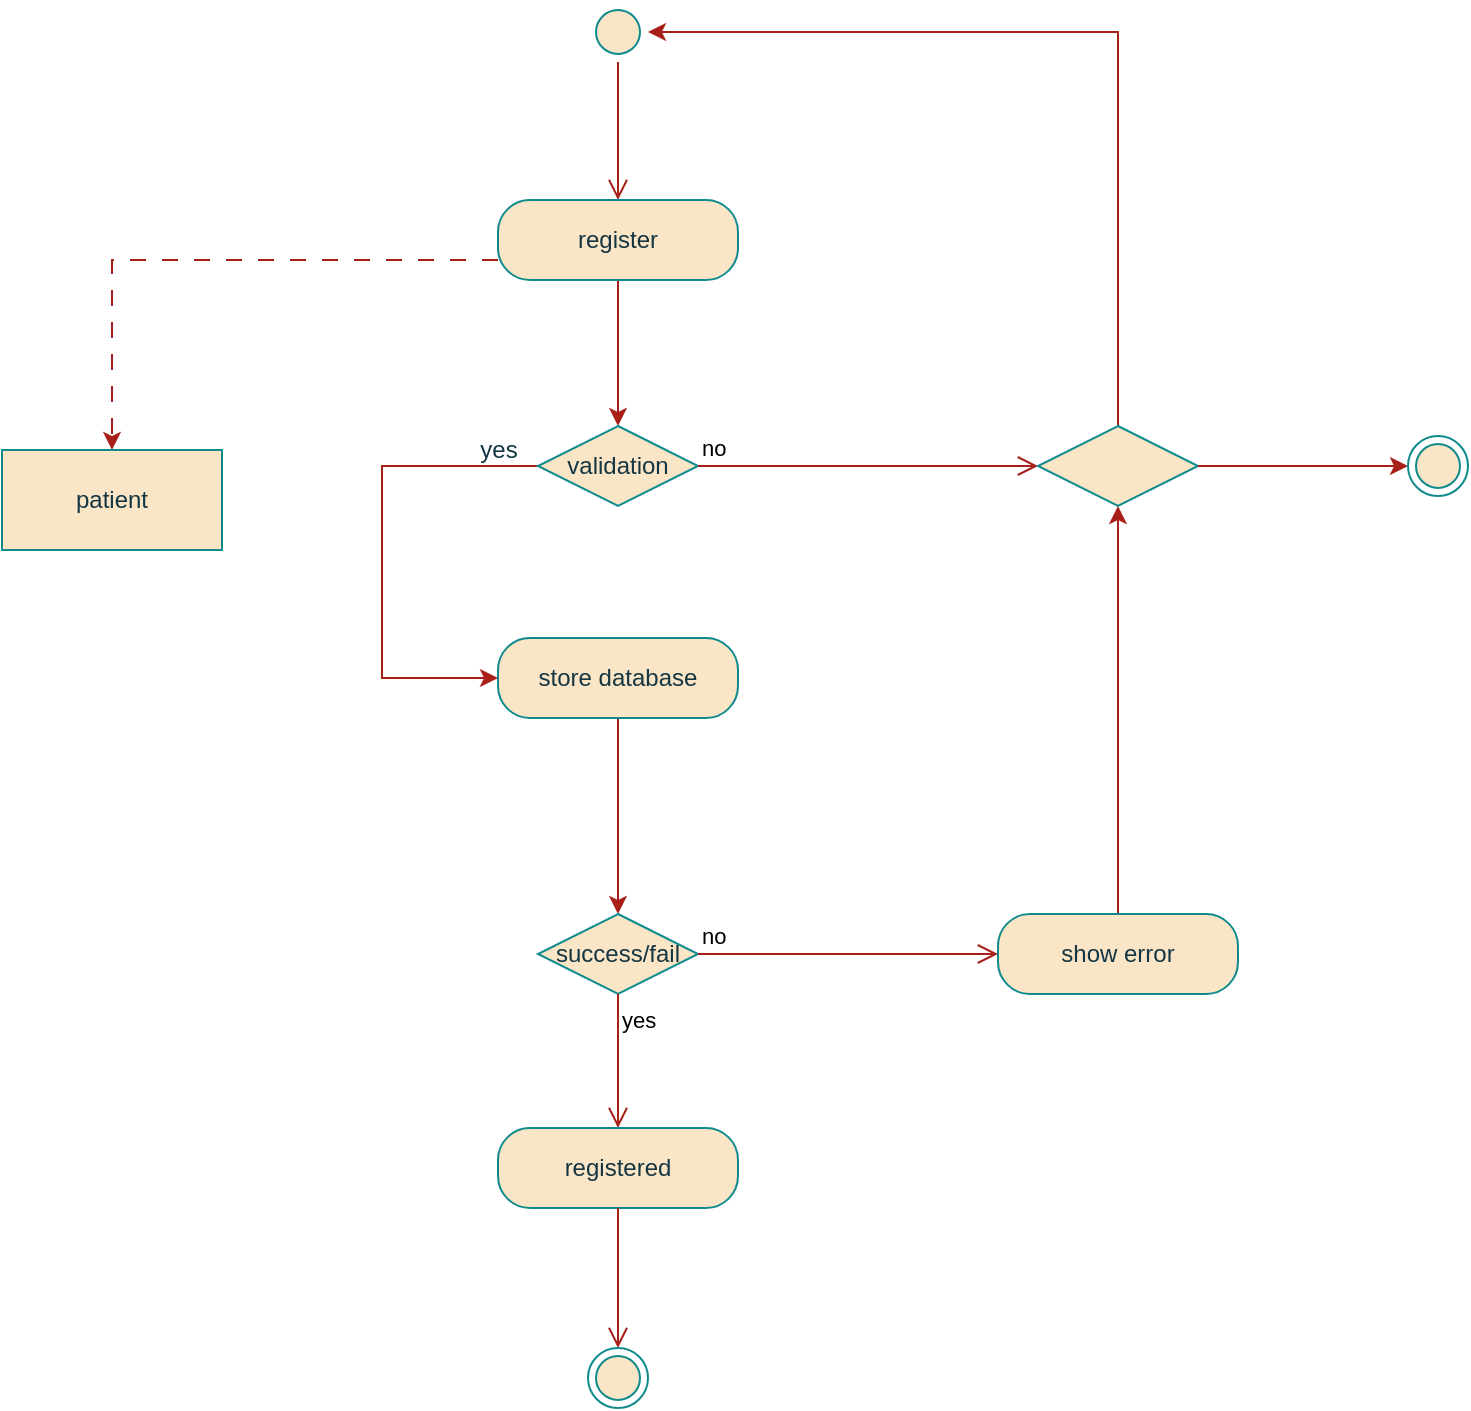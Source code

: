 <mxfile version="27.0.2" pages="10">
  <diagram name="register patient" id="yAgyKTkX6w8jQ2yjVNol">
    <mxGraphModel dx="1483" dy="1145" grid="0" gridSize="10" guides="1" tooltips="1" connect="1" arrows="1" fold="1" page="1" pageScale="1" pageWidth="850" pageHeight="1100" math="0" shadow="0">
      <root>
        <mxCell id="0" />
        <mxCell id="1" parent="0" />
        <mxCell id="eBRKLK1xS7RfRwl97DI4-3" value="" style="ellipse;html=1;shape=startState;fillColor=#FAE5C7;strokeColor=#0F8B8D;labelBackgroundColor=none;fontColor=#143642;" vertex="1" parent="1">
          <mxGeometry x="373" y="32" width="30" height="30" as="geometry" />
        </mxCell>
        <mxCell id="eBRKLK1xS7RfRwl97DI4-4" value="" style="edgeStyle=orthogonalEdgeStyle;html=1;verticalAlign=bottom;endArrow=open;endSize=8;strokeColor=#A8201A;rounded=0;entryX=0.5;entryY=0;entryDx=0;entryDy=0;labelBackgroundColor=none;fontColor=default;" edge="1" source="eBRKLK1xS7RfRwl97DI4-3" parent="1" target="eBRKLK1xS7RfRwl97DI4-5">
          <mxGeometry relative="1" as="geometry">
            <mxPoint x="388" y="122" as="targetPoint" />
          </mxGeometry>
        </mxCell>
        <mxCell id="eBRKLK1xS7RfRwl97DI4-12" style="edgeStyle=orthogonalEdgeStyle;rounded=0;orthogonalLoop=1;jettySize=auto;html=1;exitX=0;exitY=0.75;exitDx=0;exitDy=0;strokeColor=#A8201A;fontColor=default;fillColor=#FAE5C7;dashed=1;dashPattern=8 8;labelBackgroundColor=none;entryX=0.5;entryY=0;entryDx=0;entryDy=0;" edge="1" parent="1" source="eBRKLK1xS7RfRwl97DI4-5" target="eBRKLK1xS7RfRwl97DI4-11">
          <mxGeometry relative="1" as="geometry">
            <mxPoint x="163" y="248" as="targetPoint" />
          </mxGeometry>
        </mxCell>
        <mxCell id="eBRKLK1xS7RfRwl97DI4-13" style="edgeStyle=orthogonalEdgeStyle;rounded=0;orthogonalLoop=1;jettySize=auto;html=1;exitX=0.5;exitY=1;exitDx=0;exitDy=0;entryX=0.5;entryY=0;entryDx=0;entryDy=0;strokeColor=#A8201A;fontColor=default;fillColor=#FAE5C7;labelBackgroundColor=none;" edge="1" parent="1" source="eBRKLK1xS7RfRwl97DI4-5" target="eBRKLK1xS7RfRwl97DI4-8">
          <mxGeometry relative="1" as="geometry" />
        </mxCell>
        <mxCell id="eBRKLK1xS7RfRwl97DI4-5" value="register" style="rounded=1;whiteSpace=wrap;html=1;arcSize=40;fontColor=#143642;fillColor=#FAE5C7;strokeColor=#0F8B8D;labelBackgroundColor=none;" vertex="1" parent="1">
          <mxGeometry x="328" y="131" width="120" height="40" as="geometry" />
        </mxCell>
        <mxCell id="eBRKLK1xS7RfRwl97DI4-20" style="edgeStyle=orthogonalEdgeStyle;rounded=0;orthogonalLoop=1;jettySize=auto;html=1;exitX=0;exitY=0.5;exitDx=0;exitDy=0;entryX=0;entryY=0.5;entryDx=0;entryDy=0;strokeColor=#A8201A;fontColor=default;fillColor=#FAE5C7;labelBackgroundColor=none;" edge="1" parent="1" source="eBRKLK1xS7RfRwl97DI4-8" target="eBRKLK1xS7RfRwl97DI4-18">
          <mxGeometry relative="1" as="geometry">
            <Array as="points">
              <mxPoint x="270" y="264" />
              <mxPoint x="270" y="370" />
            </Array>
          </mxGeometry>
        </mxCell>
        <mxCell id="eBRKLK1xS7RfRwl97DI4-8" value="validation" style="rhombus;whiteSpace=wrap;html=1;fontColor=#143642;fillColor=#FAE5C7;strokeColor=#0F8B8D;labelBackgroundColor=none;" vertex="1" parent="1">
          <mxGeometry x="348" y="244" width="80" height="40" as="geometry" />
        </mxCell>
        <mxCell id="eBRKLK1xS7RfRwl97DI4-9" value="no" style="edgeStyle=orthogonalEdgeStyle;html=1;align=left;verticalAlign=bottom;endArrow=open;endSize=8;strokeColor=#A8201A;rounded=0;fontColor=default;fillColor=#FAE5C7;labelBackgroundColor=none;" edge="1" source="eBRKLK1xS7RfRwl97DI4-8" parent="1" target="eBRKLK1xS7RfRwl97DI4-14">
          <mxGeometry x="-1" relative="1" as="geometry">
            <mxPoint x="478" y="440" as="targetPoint" />
          </mxGeometry>
        </mxCell>
        <mxCell id="eBRKLK1xS7RfRwl97DI4-11" value="patient" style="html=1;whiteSpace=wrap;strokeColor=#0F8B8D;fontColor=#143642;fillColor=#FAE5C7;labelBackgroundColor=none;" vertex="1" parent="1">
          <mxGeometry x="80" y="256" width="110" height="50" as="geometry" />
        </mxCell>
        <mxCell id="eBRKLK1xS7RfRwl97DI4-15" style="edgeStyle=orthogonalEdgeStyle;rounded=0;orthogonalLoop=1;jettySize=auto;html=1;exitX=0.5;exitY=0;exitDx=0;exitDy=0;entryX=1;entryY=0.5;entryDx=0;entryDy=0;strokeColor=#A8201A;fontColor=default;fillColor=#FAE5C7;labelBackgroundColor=none;" edge="1" parent="1" source="eBRKLK1xS7RfRwl97DI4-14" target="eBRKLK1xS7RfRwl97DI4-3">
          <mxGeometry relative="1" as="geometry" />
        </mxCell>
        <mxCell id="eBRKLK1xS7RfRwl97DI4-14" value="" style="rhombus;whiteSpace=wrap;html=1;fontColor=#143642;fillColor=#FAE5C7;strokeColor=#0F8B8D;labelBackgroundColor=none;" vertex="1" parent="1">
          <mxGeometry x="598" y="244" width="80" height="40" as="geometry" />
        </mxCell>
        <mxCell id="eBRKLK1xS7RfRwl97DI4-30" style="edgeStyle=orthogonalEdgeStyle;rounded=0;orthogonalLoop=1;jettySize=auto;html=1;exitX=0.5;exitY=1;exitDx=0;exitDy=0;entryX=0.5;entryY=0;entryDx=0;entryDy=0;strokeColor=#A8201A;fontColor=default;fillColor=#FAE5C7;labelBackgroundColor=none;" edge="1" parent="1" source="eBRKLK1xS7RfRwl97DI4-18" target="eBRKLK1xS7RfRwl97DI4-22">
          <mxGeometry relative="1" as="geometry" />
        </mxCell>
        <mxCell id="eBRKLK1xS7RfRwl97DI4-18" value="store database" style="rounded=1;whiteSpace=wrap;html=1;arcSize=40;fontColor=#143642;fillColor=#FAE5C7;strokeColor=#0F8B8D;labelBackgroundColor=none;" vertex="1" parent="1">
          <mxGeometry x="328" y="350" width="120" height="40" as="geometry" />
        </mxCell>
        <mxCell id="eBRKLK1xS7RfRwl97DI4-21" value="yes" style="text;html=1;align=center;verticalAlign=middle;resizable=0;points=[];autosize=1;strokeColor=none;fillColor=none;fontColor=#143642;labelBackgroundColor=none;" vertex="1" parent="1">
          <mxGeometry x="309" y="243" width="37" height="26" as="geometry" />
        </mxCell>
        <mxCell id="eBRKLK1xS7RfRwl97DI4-22" value="success/fail" style="rhombus;whiteSpace=wrap;html=1;fontColor=#143642;fillColor=#FAE5C7;strokeColor=#0F8B8D;labelBackgroundColor=none;" vertex="1" parent="1">
          <mxGeometry x="348" y="488" width="80" height="40" as="geometry" />
        </mxCell>
        <mxCell id="eBRKLK1xS7RfRwl97DI4-23" value="no" style="edgeStyle=orthogonalEdgeStyle;html=1;align=left;verticalAlign=bottom;endArrow=open;endSize=8;strokeColor=#A8201A;rounded=0;fontColor=default;fillColor=#FAE5C7;entryX=0;entryY=0.5;entryDx=0;entryDy=0;labelBackgroundColor=none;" edge="1" source="eBRKLK1xS7RfRwl97DI4-22" parent="1" target="eBRKLK1xS7RfRwl97DI4-25">
          <mxGeometry x="-1" relative="1" as="geometry">
            <mxPoint x="537" y="508" as="targetPoint" />
          </mxGeometry>
        </mxCell>
        <mxCell id="eBRKLK1xS7RfRwl97DI4-24" value="yes" style="edgeStyle=orthogonalEdgeStyle;html=1;align=left;verticalAlign=top;endArrow=open;endSize=8;strokeColor=#A8201A;rounded=0;fontColor=default;fillColor=#FAE5C7;entryX=0.5;entryY=0;entryDx=0;entryDy=0;labelBackgroundColor=none;" edge="1" source="eBRKLK1xS7RfRwl97DI4-22" parent="1" target="eBRKLK1xS7RfRwl97DI4-27">
          <mxGeometry x="-1" relative="1" as="geometry">
            <mxPoint x="397" y="588" as="targetPoint" />
          </mxGeometry>
        </mxCell>
        <mxCell id="eBRKLK1xS7RfRwl97DI4-31" style="edgeStyle=orthogonalEdgeStyle;rounded=0;orthogonalLoop=1;jettySize=auto;html=1;exitX=0.5;exitY=0;exitDx=0;exitDy=0;entryX=0.5;entryY=1;entryDx=0;entryDy=0;strokeColor=#A8201A;fontColor=#143642;fillColor=#FAE5C7;" edge="1" parent="1" source="eBRKLK1xS7RfRwl97DI4-25" target="eBRKLK1xS7RfRwl97DI4-14">
          <mxGeometry relative="1" as="geometry" />
        </mxCell>
        <mxCell id="eBRKLK1xS7RfRwl97DI4-25" value="show error" style="rounded=1;whiteSpace=wrap;html=1;arcSize=40;fontColor=#143642;fillColor=#FAE5C7;strokeColor=#0F8B8D;labelBackgroundColor=none;" vertex="1" parent="1">
          <mxGeometry x="578" y="488" width="120" height="40" as="geometry" />
        </mxCell>
        <mxCell id="eBRKLK1xS7RfRwl97DI4-27" value="registered" style="rounded=1;whiteSpace=wrap;html=1;arcSize=40;fontColor=#143642;fillColor=#FAE5C7;strokeColor=#0F8B8D;labelBackgroundColor=none;" vertex="1" parent="1">
          <mxGeometry x="328" y="595" width="120" height="40" as="geometry" />
        </mxCell>
        <mxCell id="eBRKLK1xS7RfRwl97DI4-28" value="" style="edgeStyle=orthogonalEdgeStyle;html=1;verticalAlign=bottom;endArrow=open;endSize=8;strokeColor=#A8201A;rounded=0;fontColor=default;fillColor=#FAE5C7;entryX=0.5;entryY=0;entryDx=0;entryDy=0;labelBackgroundColor=none;" edge="1" source="eBRKLK1xS7RfRwl97DI4-27" parent="1" target="eBRKLK1xS7RfRwl97DI4-29">
          <mxGeometry relative="1" as="geometry">
            <mxPoint x="397" y="695" as="targetPoint" />
          </mxGeometry>
        </mxCell>
        <mxCell id="eBRKLK1xS7RfRwl97DI4-29" value="" style="ellipse;html=1;shape=endState;fillColor=#FAE5C7;strokeColor=#0F8B8D;fontColor=#143642;labelBackgroundColor=none;" vertex="1" parent="1">
          <mxGeometry x="373" y="705" width="30" height="30" as="geometry" />
        </mxCell>
        <mxCell id="eBRKLK1xS7RfRwl97DI4-32" style="edgeStyle=orthogonalEdgeStyle;rounded=0;orthogonalLoop=1;jettySize=auto;html=1;exitX=1;exitY=0.5;exitDx=0;exitDy=0;entryX=0;entryY=0.5;entryDx=0;entryDy=0;strokeColor=#A8201A;fontColor=#143642;fillColor=#FAE5C7;" edge="1" parent="1" source="eBRKLK1xS7RfRwl97DI4-14" target="eBRKLK1xS7RfRwl97DI4-33">
          <mxGeometry relative="1" as="geometry">
            <mxPoint x="783" y="263.67" as="targetPoint" />
          </mxGeometry>
        </mxCell>
        <mxCell id="eBRKLK1xS7RfRwl97DI4-33" value="" style="ellipse;html=1;shape=endState;fillColor=#FAE5C7;strokeColor=#0F8B8D;fontColor=#143642;labelBackgroundColor=none;" vertex="1" parent="1">
          <mxGeometry x="783" y="249" width="30" height="30" as="geometry" />
        </mxCell>
      </root>
    </mxGraphModel>
  </diagram>
  <diagram id="bKNZ36SCSY8ko1HyMxEW" name="login patient">
    <mxGraphModel dx="1186" dy="882" grid="0" gridSize="10" guides="1" tooltips="1" connect="1" arrows="1" fold="1" page="1" pageScale="1" pageWidth="850" pageHeight="1100" math="0" shadow="0">
      <root>
        <mxCell id="0" />
        <mxCell id="1" parent="0" />
        <mxCell id="GzPlUHdNl37Ed-8WAIiq-1" value="" style="ellipse;html=1;shape=startState;fillColor=#FAE5C7;strokeColor=#0F8B8D;labelBackgroundColor=none;fontColor=#143642;" vertex="1" parent="1">
          <mxGeometry x="377" y="32" width="30" height="30" as="geometry" />
        </mxCell>
        <mxCell id="GzPlUHdNl37Ed-8WAIiq-2" value="" style="edgeStyle=orthogonalEdgeStyle;html=1;verticalAlign=bottom;endArrow=open;endSize=8;strokeColor=#A8201A;rounded=0;entryX=0.5;entryY=0;entryDx=0;entryDy=0;labelBackgroundColor=none;fontColor=default;" edge="1" parent="1" source="GzPlUHdNl37Ed-8WAIiq-1" target="GzPlUHdNl37Ed-8WAIiq-4">
          <mxGeometry relative="1" as="geometry">
            <mxPoint x="392" y="122" as="targetPoint" />
          </mxGeometry>
        </mxCell>
        <mxCell id="GzPlUHdNl37Ed-8WAIiq-3" style="edgeStyle=orthogonalEdgeStyle;rounded=0;orthogonalLoop=1;jettySize=auto;html=1;exitX=0;exitY=0.5;exitDx=0;exitDy=0;entryX=0.5;entryY=0;entryDx=0;entryDy=0;strokeColor=#A8201A;fontColor=default;fillColor=#FAE5C7;labelBackgroundColor=none;" edge="1" parent="1" source="GzPlUHdNl37Ed-8WAIiq-4" target="GzPlUHdNl37Ed-8WAIiq-27">
          <mxGeometry relative="1" as="geometry" />
        </mxCell>
        <mxCell id="GzPlUHdNl37Ed-8WAIiq-4" value="login" style="rounded=1;whiteSpace=wrap;html=1;arcSize=40;fontColor=#143642;fillColor=#FAE5C7;strokeColor=#0F8B8D;labelBackgroundColor=none;" vertex="1" parent="1">
          <mxGeometry x="332" y="131" width="120" height="40" as="geometry" />
        </mxCell>
        <mxCell id="GzPlUHdNl37Ed-8WAIiq-5" style="edgeStyle=orthogonalEdgeStyle;rounded=0;orthogonalLoop=1;jettySize=auto;html=1;exitX=0;exitY=0.5;exitDx=0;exitDy=0;entryX=0;entryY=0.5;entryDx=0;entryDy=0;strokeColor=#A8201A;fontColor=default;fillColor=#FAE5C7;labelBackgroundColor=none;" edge="1" parent="1" source="GzPlUHdNl37Ed-8WAIiq-6" target="GzPlUHdNl37Ed-8WAIiq-12">
          <mxGeometry relative="1" as="geometry">
            <Array as="points">
              <mxPoint x="274" y="408" />
              <mxPoint x="274" y="514" />
            </Array>
          </mxGeometry>
        </mxCell>
        <mxCell id="GzPlUHdNl37Ed-8WAIiq-6" value="validation" style="rhombus;whiteSpace=wrap;html=1;fontColor=#143642;fillColor=#FAE5C7;strokeColor=#0F8B8D;labelBackgroundColor=none;" vertex="1" parent="1">
          <mxGeometry x="352" y="388" width="80" height="40" as="geometry" />
        </mxCell>
        <mxCell id="GzPlUHdNl37Ed-8WAIiq-7" value="no" style="edgeStyle=orthogonalEdgeStyle;html=1;align=left;verticalAlign=bottom;endArrow=open;endSize=8;strokeColor=#A8201A;rounded=0;fontColor=default;fillColor=#FAE5C7;labelBackgroundColor=none;" edge="1" parent="1" source="GzPlUHdNl37Ed-8WAIiq-6" target="GzPlUHdNl37Ed-8WAIiq-10">
          <mxGeometry x="-1" relative="1" as="geometry">
            <mxPoint x="482" y="584" as="targetPoint" />
          </mxGeometry>
        </mxCell>
        <mxCell id="GzPlUHdNl37Ed-8WAIiq-8" value="patient" style="html=1;whiteSpace=wrap;strokeColor=#0F8B8D;fontColor=#143642;fillColor=#FAE5C7;labelBackgroundColor=none;" vertex="1" parent="1">
          <mxGeometry x="3" y="249" width="110" height="50" as="geometry" />
        </mxCell>
        <mxCell id="GzPlUHdNl37Ed-8WAIiq-9" style="edgeStyle=orthogonalEdgeStyle;rounded=0;orthogonalLoop=1;jettySize=auto;html=1;exitX=0.5;exitY=0;exitDx=0;exitDy=0;entryX=1;entryY=0.5;entryDx=0;entryDy=0;strokeColor=#A8201A;fontColor=default;fillColor=#FAE5C7;labelBackgroundColor=none;" edge="1" parent="1" source="GzPlUHdNl37Ed-8WAIiq-10" target="GzPlUHdNl37Ed-8WAIiq-4">
          <mxGeometry relative="1" as="geometry" />
        </mxCell>
        <mxCell id="GzPlUHdNl37Ed-8WAIiq-10" value="" style="rhombus;whiteSpace=wrap;html=1;fontColor=#143642;fillColor=#FAE5C7;strokeColor=#0F8B8D;labelBackgroundColor=none;" vertex="1" parent="1">
          <mxGeometry x="602" y="388" width="80" height="40" as="geometry" />
        </mxCell>
        <mxCell id="GzPlUHdNl37Ed-8WAIiq-11" style="edgeStyle=orthogonalEdgeStyle;rounded=0;orthogonalLoop=1;jettySize=auto;html=1;exitX=0.5;exitY=1;exitDx=0;exitDy=0;entryX=0.5;entryY=0;entryDx=0;entryDy=0;strokeColor=#A8201A;fontColor=default;fillColor=#FAE5C7;labelBackgroundColor=none;" edge="1" parent="1" source="GzPlUHdNl37Ed-8WAIiq-12" target="GzPlUHdNl37Ed-8WAIiq-14">
          <mxGeometry relative="1" as="geometry" />
        </mxCell>
        <mxCell id="GzPlUHdNl37Ed-8WAIiq-12" value="request database" style="rounded=1;whiteSpace=wrap;html=1;arcSize=40;fontColor=#143642;fillColor=#FAE5C7;strokeColor=#0F8B8D;labelBackgroundColor=none;" vertex="1" parent="1">
          <mxGeometry x="332" y="494" width="120" height="40" as="geometry" />
        </mxCell>
        <mxCell id="GzPlUHdNl37Ed-8WAIiq-13" value="yes" style="text;html=1;align=center;verticalAlign=middle;resizable=0;points=[];autosize=1;strokeColor=none;fillColor=none;fontColor=#143642;labelBackgroundColor=none;" vertex="1" parent="1">
          <mxGeometry x="313" y="387" width="37" height="26" as="geometry" />
        </mxCell>
        <mxCell id="GzPlUHdNl37Ed-8WAIiq-14" value="success/fail" style="rhombus;whiteSpace=wrap;html=1;fontColor=#143642;fillColor=#FAE5C7;strokeColor=#0F8B8D;labelBackgroundColor=none;" vertex="1" parent="1">
          <mxGeometry x="352" y="632" width="80" height="40" as="geometry" />
        </mxCell>
        <mxCell id="GzPlUHdNl37Ed-8WAIiq-15" value="no" style="edgeStyle=orthogonalEdgeStyle;html=1;align=left;verticalAlign=bottom;endArrow=open;endSize=8;strokeColor=#A8201A;rounded=0;fontColor=default;fillColor=#FAE5C7;entryX=0;entryY=0.5;entryDx=0;entryDy=0;labelBackgroundColor=none;" edge="1" parent="1" source="GzPlUHdNl37Ed-8WAIiq-14" target="GzPlUHdNl37Ed-8WAIiq-18">
          <mxGeometry x="-1" relative="1" as="geometry">
            <mxPoint x="541" y="652" as="targetPoint" />
          </mxGeometry>
        </mxCell>
        <mxCell id="GzPlUHdNl37Ed-8WAIiq-16" value="yes" style="edgeStyle=orthogonalEdgeStyle;html=1;align=left;verticalAlign=top;endArrow=open;endSize=8;strokeColor=#A8201A;rounded=0;fontColor=default;fillColor=#FAE5C7;entryX=0.5;entryY=0;entryDx=0;entryDy=0;labelBackgroundColor=none;" edge="1" parent="1" source="GzPlUHdNl37Ed-8WAIiq-14" target="GzPlUHdNl37Ed-8WAIiq-19">
          <mxGeometry x="-1" relative="1" as="geometry">
            <mxPoint x="401" y="732" as="targetPoint" />
          </mxGeometry>
        </mxCell>
        <mxCell id="GzPlUHdNl37Ed-8WAIiq-17" style="edgeStyle=orthogonalEdgeStyle;rounded=0;orthogonalLoop=1;jettySize=auto;html=1;exitX=0.5;exitY=0;exitDx=0;exitDy=0;entryX=0.5;entryY=1;entryDx=0;entryDy=0;strokeColor=#A8201A;fontColor=default;fillColor=#FAE5C7;labelBackgroundColor=none;" edge="1" parent="1" source="GzPlUHdNl37Ed-8WAIiq-18" target="GzPlUHdNl37Ed-8WAIiq-10">
          <mxGeometry relative="1" as="geometry" />
        </mxCell>
        <mxCell id="GzPlUHdNl37Ed-8WAIiq-18" value="show error" style="rounded=1;whiteSpace=wrap;html=1;arcSize=40;fontColor=#143642;fillColor=#FAE5C7;strokeColor=#0F8B8D;labelBackgroundColor=none;" vertex="1" parent="1">
          <mxGeometry x="582" y="632" width="120" height="40" as="geometry" />
        </mxCell>
        <mxCell id="GzPlUHdNl37Ed-8WAIiq-19" value="entered" style="rounded=1;whiteSpace=wrap;html=1;arcSize=40;fontColor=#143642;fillColor=#FAE5C7;strokeColor=#0F8B8D;labelBackgroundColor=none;" vertex="1" parent="1">
          <mxGeometry x="332" y="739" width="120" height="40" as="geometry" />
        </mxCell>
        <mxCell id="GzPlUHdNl37Ed-8WAIiq-20" value="" style="edgeStyle=orthogonalEdgeStyle;html=1;verticalAlign=bottom;endArrow=open;endSize=8;strokeColor=#A8201A;rounded=0;fontColor=default;fillColor=#FAE5C7;entryX=0.5;entryY=0;entryDx=0;entryDy=0;labelBackgroundColor=none;" edge="1" parent="1" source="GzPlUHdNl37Ed-8WAIiq-19" target="GzPlUHdNl37Ed-8WAIiq-21">
          <mxGeometry relative="1" as="geometry">
            <mxPoint x="401" y="839" as="targetPoint" />
          </mxGeometry>
        </mxCell>
        <mxCell id="GzPlUHdNl37Ed-8WAIiq-21" value="" style="ellipse;html=1;shape=endState;fillColor=#FAE5C7;strokeColor=#0F8B8D;fontColor=#143642;labelBackgroundColor=none;" vertex="1" parent="1">
          <mxGeometry x="377" y="849" width="30" height="30" as="geometry" />
        </mxCell>
        <mxCell id="GzPlUHdNl37Ed-8WAIiq-22" style="edgeStyle=orthogonalEdgeStyle;rounded=0;orthogonalLoop=1;jettySize=auto;html=1;exitX=1;exitY=0.5;exitDx=0;exitDy=0;entryX=0;entryY=0.5;entryDx=0;entryDy=0;strokeColor=#A8201A;fontColor=default;fillColor=#FAE5C7;labelBackgroundColor=none;" edge="1" parent="1" source="GzPlUHdNl37Ed-8WAIiq-10" target="GzPlUHdNl37Ed-8WAIiq-23">
          <mxGeometry relative="1" as="geometry">
            <mxPoint x="787" y="407.67" as="targetPoint" />
          </mxGeometry>
        </mxCell>
        <mxCell id="GzPlUHdNl37Ed-8WAIiq-23" value="" style="ellipse;html=1;shape=endState;fillColor=#FAE5C7;strokeColor=#0F8B8D;fontColor=#143642;labelBackgroundColor=none;" vertex="1" parent="1">
          <mxGeometry x="787" y="393" width="30" height="30" as="geometry" />
        </mxCell>
        <mxCell id="GzPlUHdNl37Ed-8WAIiq-24" style="edgeStyle=orthogonalEdgeStyle;rounded=0;orthogonalLoop=1;jettySize=auto;html=1;exitX=0.5;exitY=1;exitDx=0;exitDy=0;entryX=0.5;entryY=0;entryDx=0;entryDy=0;strokeColor=#A8201A;fontColor=default;fillColor=#FAE5C7;labelBackgroundColor=none;" edge="1" parent="1" source="GzPlUHdNl37Ed-8WAIiq-27" target="GzPlUHdNl37Ed-8WAIiq-6">
          <mxGeometry relative="1" as="geometry" />
        </mxCell>
        <mxCell id="GzPlUHdNl37Ed-8WAIiq-25" style="edgeStyle=orthogonalEdgeStyle;rounded=0;orthogonalLoop=1;jettySize=auto;html=1;exitX=0;exitY=0.5;exitDx=0;exitDy=0;entryX=1;entryY=0.5;entryDx=0;entryDy=0;strokeColor=#A8201A;fontColor=default;fillColor=#FAE5C7;labelBackgroundColor=none;dashed=1;dashPattern=8 8;" edge="1" parent="1" source="GzPlUHdNl37Ed-8WAIiq-27" target="GzPlUHdNl37Ed-8WAIiq-8">
          <mxGeometry relative="1" as="geometry" />
        </mxCell>
        <mxCell id="GzPlUHdNl37Ed-8WAIiq-26" style="edgeStyle=orthogonalEdgeStyle;rounded=0;orthogonalLoop=1;jettySize=auto;html=1;exitX=1;exitY=0.5;exitDx=0;exitDy=0;entryX=0;entryY=0.5;entryDx=0;entryDy=0;strokeColor=#A8201A;fontColor=default;fillColor=#FAE5C7;labelBackgroundColor=none;" edge="1" parent="1" source="GzPlUHdNl37Ed-8WAIiq-27" target="GzPlUHdNl37Ed-8WAIiq-29">
          <mxGeometry relative="1" as="geometry" />
        </mxCell>
        <mxCell id="GzPlUHdNl37Ed-8WAIiq-27" value="" style="rhombus;whiteSpace=wrap;html=1;fontColor=#143642;fillColor=#FAE5C7;strokeColor=#0F8B8D;labelBackgroundColor=none;" vertex="1" parent="1">
          <mxGeometry x="167" y="254" width="80" height="40" as="geometry" />
        </mxCell>
        <mxCell id="GzPlUHdNl37Ed-8WAIiq-28" style="edgeStyle=orthogonalEdgeStyle;rounded=0;orthogonalLoop=1;jettySize=auto;html=1;exitX=1;exitY=0.5;exitDx=0;exitDy=0;entryX=0;entryY=0.5;entryDx=0;entryDy=0;strokeColor=#A8201A;fontColor=default;fillColor=#FAE5C7;labelBackgroundColor=none;" edge="1" parent="1" source="GzPlUHdNl37Ed-8WAIiq-29" target="GzPlUHdNl37Ed-8WAIiq-32">
          <mxGeometry relative="1" as="geometry" />
        </mxCell>
        <mxCell id="GzPlUHdNl37Ed-8WAIiq-29" value="reset password" style="rounded=1;whiteSpace=wrap;html=1;arcSize=40;fontColor=#143642;fillColor=#FAE5C7;strokeColor=#0F8B8D;labelBackgroundColor=none;" vertex="1" parent="1">
          <mxGeometry x="332" y="254" width="120" height="40" as="geometry" />
        </mxCell>
        <mxCell id="GzPlUHdNl37Ed-8WAIiq-30" style="edgeStyle=orthogonalEdgeStyle;rounded=0;orthogonalLoop=1;jettySize=auto;html=1;exitX=0.5;exitY=0;exitDx=0;exitDy=0;entryX=1;entryY=0.5;entryDx=0;entryDy=0;strokeColor=#A8201A;fontColor=default;fillColor=#FAE5C7;labelBackgroundColor=none;" edge="1" parent="1" source="GzPlUHdNl37Ed-8WAIiq-32" target="GzPlUHdNl37Ed-8WAIiq-4">
          <mxGeometry relative="1" as="geometry" />
        </mxCell>
        <mxCell id="GzPlUHdNl37Ed-8WAIiq-31" style="edgeStyle=orthogonalEdgeStyle;rounded=0;orthogonalLoop=1;jettySize=auto;html=1;exitX=0.5;exitY=1;exitDx=0;exitDy=0;entryX=0;entryY=0.5;entryDx=0;entryDy=0;strokeColor=#A8201A;fontColor=default;fillColor=#FAE5C7;labelBackgroundColor=none;" edge="1" parent="1" source="GzPlUHdNl37Ed-8WAIiq-32" target="GzPlUHdNl37Ed-8WAIiq-10">
          <mxGeometry relative="1" as="geometry" />
        </mxCell>
        <mxCell id="GzPlUHdNl37Ed-8WAIiq-32" value="reset" style="rhombus;whiteSpace=wrap;html=1;fontColor=#143642;fillColor=#FAE5C7;strokeColor=#0F8B8D;labelBackgroundColor=none;" vertex="1" parent="1">
          <mxGeometry x="528" y="254" width="80" height="40" as="geometry" />
        </mxCell>
        <mxCell id="GzPlUHdNl37Ed-8WAIiq-33" value="yes" style="text;html=1;align=center;verticalAlign=middle;resizable=0;points=[];autosize=1;strokeColor=none;fillColor=none;fontColor=#143642;labelBackgroundColor=none;" vertex="1" parent="1">
          <mxGeometry x="536" y="213" width="37" height="26" as="geometry" />
        </mxCell>
        <mxCell id="GzPlUHdNl37Ed-8WAIiq-34" value="no" style="text;html=1;align=center;verticalAlign=middle;resizable=0;points=[];autosize=1;strokeColor=none;fillColor=none;fontColor=#143642;labelBackgroundColor=none;" vertex="1" parent="1">
          <mxGeometry x="540" y="293" width="31" height="26" as="geometry" />
        </mxCell>
      </root>
    </mxGraphModel>
  </diagram>
  <diagram id="SzZYd0QBXC7t5U2a1ZzZ" name="register doctor">
    <mxGraphModel dx="1186" dy="916" grid="0" gridSize="10" guides="1" tooltips="1" connect="1" arrows="1" fold="1" page="1" pageScale="1" pageWidth="850" pageHeight="1100" math="0" shadow="0">
      <root>
        <mxCell id="0" />
        <mxCell id="1" parent="0" />
        <mxCell id="MZmH1zaMDbrQWGgrESVt-1" value="" style="ellipse;html=1;shape=startState;fillColor=#FAE5C7;strokeColor=#0F8B8D;labelBackgroundColor=none;fontColor=#143642;" vertex="1" parent="1">
          <mxGeometry x="373" y="32" width="30" height="30" as="geometry" />
        </mxCell>
        <mxCell id="MZmH1zaMDbrQWGgrESVt-2" value="" style="edgeStyle=orthogonalEdgeStyle;html=1;verticalAlign=bottom;endArrow=open;endSize=8;strokeColor=#A8201A;rounded=0;entryX=0.5;entryY=0;entryDx=0;entryDy=0;labelBackgroundColor=none;fontColor=default;" edge="1" parent="1" source="MZmH1zaMDbrQWGgrESVt-1" target="MZmH1zaMDbrQWGgrESVt-5">
          <mxGeometry relative="1" as="geometry">
            <mxPoint x="388" y="122" as="targetPoint" />
          </mxGeometry>
        </mxCell>
        <mxCell id="MZmH1zaMDbrQWGgrESVt-3" style="edgeStyle=orthogonalEdgeStyle;rounded=0;orthogonalLoop=1;jettySize=auto;html=1;exitX=0;exitY=0.75;exitDx=0;exitDy=0;strokeColor=#A8201A;fontColor=default;fillColor=#FAE5C7;dashed=1;dashPattern=8 8;labelBackgroundColor=none;entryX=0.5;entryY=0;entryDx=0;entryDy=0;" edge="1" parent="1" source="MZmH1zaMDbrQWGgrESVt-5" target="MZmH1zaMDbrQWGgrESVt-9">
          <mxGeometry relative="1" as="geometry">
            <mxPoint x="163" y="248" as="targetPoint" />
          </mxGeometry>
        </mxCell>
        <mxCell id="MZmH1zaMDbrQWGgrESVt-4" style="edgeStyle=orthogonalEdgeStyle;rounded=0;orthogonalLoop=1;jettySize=auto;html=1;exitX=0.5;exitY=1;exitDx=0;exitDy=0;entryX=0.5;entryY=0;entryDx=0;entryDy=0;strokeColor=#A8201A;fontColor=default;fillColor=#FAE5C7;labelBackgroundColor=none;" edge="1" parent="1" source="MZmH1zaMDbrQWGgrESVt-5" target="MZmH1zaMDbrQWGgrESVt-7">
          <mxGeometry relative="1" as="geometry" />
        </mxCell>
        <mxCell id="MZmH1zaMDbrQWGgrESVt-5" value="register" style="rounded=1;whiteSpace=wrap;html=1;arcSize=40;fontColor=#143642;fillColor=#FAE5C7;strokeColor=#0F8B8D;labelBackgroundColor=none;" vertex="1" parent="1">
          <mxGeometry x="328" y="131" width="120" height="40" as="geometry" />
        </mxCell>
        <mxCell id="MZmH1zaMDbrQWGgrESVt-6" style="edgeStyle=orthogonalEdgeStyle;rounded=0;orthogonalLoop=1;jettySize=auto;html=1;exitX=0;exitY=0.5;exitDx=0;exitDy=0;entryX=0;entryY=0.5;entryDx=0;entryDy=0;strokeColor=#A8201A;fontColor=default;fillColor=#FAE5C7;labelBackgroundColor=none;" edge="1" parent="1" source="MZmH1zaMDbrQWGgrESVt-7" target="MZmH1zaMDbrQWGgrESVt-13">
          <mxGeometry relative="1" as="geometry">
            <Array as="points">
              <mxPoint x="270" y="264" />
              <mxPoint x="270" y="370" />
            </Array>
          </mxGeometry>
        </mxCell>
        <mxCell id="MZmH1zaMDbrQWGgrESVt-7" value="validation" style="rhombus;whiteSpace=wrap;html=1;fontColor=#143642;fillColor=#FAE5C7;strokeColor=#0F8B8D;labelBackgroundColor=none;" vertex="1" parent="1">
          <mxGeometry x="348" y="244" width="80" height="40" as="geometry" />
        </mxCell>
        <mxCell id="MZmH1zaMDbrQWGgrESVt-8" value="no" style="edgeStyle=orthogonalEdgeStyle;html=1;align=left;verticalAlign=bottom;endArrow=open;endSize=8;strokeColor=#A8201A;rounded=0;fontColor=default;fillColor=#FAE5C7;labelBackgroundColor=none;" edge="1" parent="1" source="MZmH1zaMDbrQWGgrESVt-7" target="MZmH1zaMDbrQWGgrESVt-11">
          <mxGeometry x="-1" relative="1" as="geometry">
            <mxPoint x="478" y="440" as="targetPoint" />
          </mxGeometry>
        </mxCell>
        <mxCell id="MZmH1zaMDbrQWGgrESVt-9" value="doctor" style="html=1;whiteSpace=wrap;strokeColor=#0F8B8D;fontColor=#143642;fillColor=#FAE5C7;labelBackgroundColor=none;" vertex="1" parent="1">
          <mxGeometry x="80" y="256" width="110" height="50" as="geometry" />
        </mxCell>
        <mxCell id="MZmH1zaMDbrQWGgrESVt-10" style="edgeStyle=orthogonalEdgeStyle;rounded=0;orthogonalLoop=1;jettySize=auto;html=1;exitX=0.5;exitY=0;exitDx=0;exitDy=0;entryX=1;entryY=0.5;entryDx=0;entryDy=0;strokeColor=#A8201A;fontColor=default;fillColor=#FAE5C7;labelBackgroundColor=none;" edge="1" parent="1" source="MZmH1zaMDbrQWGgrESVt-11" target="MZmH1zaMDbrQWGgrESVt-1">
          <mxGeometry relative="1" as="geometry" />
        </mxCell>
        <mxCell id="MZmH1zaMDbrQWGgrESVt-11" value="" style="rhombus;whiteSpace=wrap;html=1;fontColor=#143642;fillColor=#FAE5C7;strokeColor=#0F8B8D;labelBackgroundColor=none;" vertex="1" parent="1">
          <mxGeometry x="598" y="244" width="80" height="40" as="geometry" />
        </mxCell>
        <mxCell id="MZmH1zaMDbrQWGgrESVt-12" style="edgeStyle=orthogonalEdgeStyle;rounded=0;orthogonalLoop=1;jettySize=auto;html=1;exitX=0.5;exitY=1;exitDx=0;exitDy=0;entryX=0.5;entryY=0;entryDx=0;entryDy=0;strokeColor=#A8201A;fontColor=default;fillColor=#FAE5C7;labelBackgroundColor=none;" edge="1" parent="1" source="MZmH1zaMDbrQWGgrESVt-13" target="MZmH1zaMDbrQWGgrESVt-15">
          <mxGeometry relative="1" as="geometry" />
        </mxCell>
        <mxCell id="MZmH1zaMDbrQWGgrESVt-13" value="store database" style="rounded=1;whiteSpace=wrap;html=1;arcSize=40;fontColor=#143642;fillColor=#FAE5C7;strokeColor=#0F8B8D;labelBackgroundColor=none;" vertex="1" parent="1">
          <mxGeometry x="328" y="350" width="120" height="40" as="geometry" />
        </mxCell>
        <mxCell id="MZmH1zaMDbrQWGgrESVt-14" value="yes" style="text;html=1;align=center;verticalAlign=middle;resizable=0;points=[];autosize=1;strokeColor=none;fillColor=none;fontColor=#143642;labelBackgroundColor=none;" vertex="1" parent="1">
          <mxGeometry x="309" y="243" width="37" height="26" as="geometry" />
        </mxCell>
        <mxCell id="MZmH1zaMDbrQWGgrESVt-15" value="success/fail" style="rhombus;whiteSpace=wrap;html=1;fontColor=#143642;fillColor=#FAE5C7;strokeColor=#0F8B8D;labelBackgroundColor=none;" vertex="1" parent="1">
          <mxGeometry x="348" y="488" width="80" height="40" as="geometry" />
        </mxCell>
        <mxCell id="MZmH1zaMDbrQWGgrESVt-16" value="no" style="edgeStyle=orthogonalEdgeStyle;html=1;align=left;verticalAlign=bottom;endArrow=open;endSize=8;strokeColor=#A8201A;rounded=0;fontColor=default;fillColor=#FAE5C7;entryX=0;entryY=0.5;entryDx=0;entryDy=0;labelBackgroundColor=none;" edge="1" parent="1" source="MZmH1zaMDbrQWGgrESVt-15" target="MZmH1zaMDbrQWGgrESVt-19">
          <mxGeometry x="-1" relative="1" as="geometry">
            <mxPoint x="537" y="508" as="targetPoint" />
          </mxGeometry>
        </mxCell>
        <mxCell id="MZmH1zaMDbrQWGgrESVt-17" value="yes" style="edgeStyle=orthogonalEdgeStyle;html=1;align=left;verticalAlign=top;endArrow=open;endSize=8;strokeColor=#A8201A;rounded=0;fontColor=default;fillColor=#FAE5C7;entryX=0.5;entryY=0;entryDx=0;entryDy=0;labelBackgroundColor=none;" edge="1" parent="1" source="MZmH1zaMDbrQWGgrESVt-15" target="MZmH1zaMDbrQWGgrESVt-20">
          <mxGeometry x="-1" relative="1" as="geometry">
            <mxPoint x="397" y="588" as="targetPoint" />
          </mxGeometry>
        </mxCell>
        <mxCell id="MZmH1zaMDbrQWGgrESVt-18" style="edgeStyle=orthogonalEdgeStyle;rounded=0;orthogonalLoop=1;jettySize=auto;html=1;exitX=0.5;exitY=0;exitDx=0;exitDy=0;entryX=0.5;entryY=1;entryDx=0;entryDy=0;strokeColor=#A8201A;fontColor=#143642;fillColor=#FAE5C7;" edge="1" parent="1" source="MZmH1zaMDbrQWGgrESVt-19" target="MZmH1zaMDbrQWGgrESVt-11">
          <mxGeometry relative="1" as="geometry" />
        </mxCell>
        <mxCell id="MZmH1zaMDbrQWGgrESVt-19" value="show error" style="rounded=1;whiteSpace=wrap;html=1;arcSize=40;fontColor=#143642;fillColor=#FAE5C7;strokeColor=#0F8B8D;labelBackgroundColor=none;" vertex="1" parent="1">
          <mxGeometry x="578" y="488" width="120" height="40" as="geometry" />
        </mxCell>
        <mxCell id="MZmH1zaMDbrQWGgrESVt-20" value="registered" style="rounded=1;whiteSpace=wrap;html=1;arcSize=40;fontColor=#143642;fillColor=#FAE5C7;strokeColor=#0F8B8D;labelBackgroundColor=none;" vertex="1" parent="1">
          <mxGeometry x="328" y="595" width="120" height="40" as="geometry" />
        </mxCell>
        <mxCell id="MZmH1zaMDbrQWGgrESVt-21" value="" style="edgeStyle=orthogonalEdgeStyle;html=1;verticalAlign=bottom;endArrow=open;endSize=8;strokeColor=#A8201A;rounded=0;fontColor=default;fillColor=#FAE5C7;entryX=0.5;entryY=0;entryDx=0;entryDy=0;labelBackgroundColor=none;" edge="1" parent="1" source="MZmH1zaMDbrQWGgrESVt-20" target="MZmH1zaMDbrQWGgrESVt-22">
          <mxGeometry relative="1" as="geometry">
            <mxPoint x="397" y="695" as="targetPoint" />
          </mxGeometry>
        </mxCell>
        <mxCell id="MZmH1zaMDbrQWGgrESVt-22" value="" style="ellipse;html=1;shape=endState;fillColor=#FAE5C7;strokeColor=#0F8B8D;fontColor=#143642;labelBackgroundColor=none;" vertex="1" parent="1">
          <mxGeometry x="373" y="705" width="30" height="30" as="geometry" />
        </mxCell>
        <mxCell id="MZmH1zaMDbrQWGgrESVt-23" style="edgeStyle=orthogonalEdgeStyle;rounded=0;orthogonalLoop=1;jettySize=auto;html=1;exitX=1;exitY=0.5;exitDx=0;exitDy=0;entryX=0;entryY=0.5;entryDx=0;entryDy=0;strokeColor=#A8201A;fontColor=#143642;fillColor=#FAE5C7;" edge="1" parent="1" source="MZmH1zaMDbrQWGgrESVt-11" target="MZmH1zaMDbrQWGgrESVt-24">
          <mxGeometry relative="1" as="geometry">
            <mxPoint x="783" y="263.67" as="targetPoint" />
          </mxGeometry>
        </mxCell>
        <mxCell id="MZmH1zaMDbrQWGgrESVt-24" value="" style="ellipse;html=1;shape=endState;fillColor=#FAE5C7;strokeColor=#0F8B8D;fontColor=#143642;labelBackgroundColor=none;" vertex="1" parent="1">
          <mxGeometry x="783" y="249" width="30" height="30" as="geometry" />
        </mxCell>
      </root>
    </mxGraphModel>
  </diagram>
  <diagram id="mCZRidL53wmffbVAKhIs" name="login doctor">
    <mxGraphModel dx="1186" dy="882" grid="0" gridSize="10" guides="1" tooltips="1" connect="1" arrows="1" fold="1" page="1" pageScale="1" pageWidth="850" pageHeight="1100" math="0" shadow="0">
      <root>
        <mxCell id="0" />
        <mxCell id="1" parent="0" />
        <mxCell id="mbrqAGRY6_LxwqNaeDTE-1" value="" style="ellipse;html=1;shape=startState;fillColor=#FAE5C7;strokeColor=#0F8B8D;labelBackgroundColor=none;fontColor=#143642;" vertex="1" parent="1">
          <mxGeometry x="377" y="32" width="30" height="30" as="geometry" />
        </mxCell>
        <mxCell id="mbrqAGRY6_LxwqNaeDTE-2" value="" style="edgeStyle=orthogonalEdgeStyle;html=1;verticalAlign=bottom;endArrow=open;endSize=8;strokeColor=#A8201A;rounded=0;entryX=0.5;entryY=0;entryDx=0;entryDy=0;labelBackgroundColor=none;fontColor=default;" edge="1" parent="1" source="mbrqAGRY6_LxwqNaeDTE-1" target="mbrqAGRY6_LxwqNaeDTE-4">
          <mxGeometry relative="1" as="geometry">
            <mxPoint x="392" y="122" as="targetPoint" />
          </mxGeometry>
        </mxCell>
        <mxCell id="mbrqAGRY6_LxwqNaeDTE-3" style="edgeStyle=orthogonalEdgeStyle;rounded=0;orthogonalLoop=1;jettySize=auto;html=1;exitX=0;exitY=0.5;exitDx=0;exitDy=0;entryX=0.5;entryY=0;entryDx=0;entryDy=0;strokeColor=#A8201A;fontColor=default;fillColor=#FAE5C7;labelBackgroundColor=none;" edge="1" parent="1" source="mbrqAGRY6_LxwqNaeDTE-4" target="mbrqAGRY6_LxwqNaeDTE-27">
          <mxGeometry relative="1" as="geometry" />
        </mxCell>
        <mxCell id="mbrqAGRY6_LxwqNaeDTE-4" value="login" style="rounded=1;whiteSpace=wrap;html=1;arcSize=40;fontColor=#143642;fillColor=#FAE5C7;strokeColor=#0F8B8D;labelBackgroundColor=none;" vertex="1" parent="1">
          <mxGeometry x="332" y="131" width="120" height="40" as="geometry" />
        </mxCell>
        <mxCell id="mbrqAGRY6_LxwqNaeDTE-5" style="edgeStyle=orthogonalEdgeStyle;rounded=0;orthogonalLoop=1;jettySize=auto;html=1;exitX=0;exitY=0.5;exitDx=0;exitDy=0;entryX=0;entryY=0.5;entryDx=0;entryDy=0;strokeColor=#A8201A;fontColor=default;fillColor=#FAE5C7;labelBackgroundColor=none;" edge="1" parent="1" source="mbrqAGRY6_LxwqNaeDTE-6" target="mbrqAGRY6_LxwqNaeDTE-12">
          <mxGeometry relative="1" as="geometry">
            <Array as="points">
              <mxPoint x="274" y="408" />
              <mxPoint x="274" y="514" />
            </Array>
          </mxGeometry>
        </mxCell>
        <mxCell id="mbrqAGRY6_LxwqNaeDTE-6" value="validation" style="rhombus;whiteSpace=wrap;html=1;fontColor=#143642;fillColor=#FAE5C7;strokeColor=#0F8B8D;labelBackgroundColor=none;" vertex="1" parent="1">
          <mxGeometry x="352" y="388" width="80" height="40" as="geometry" />
        </mxCell>
        <mxCell id="mbrqAGRY6_LxwqNaeDTE-7" value="no" style="edgeStyle=orthogonalEdgeStyle;html=1;align=left;verticalAlign=bottom;endArrow=open;endSize=8;strokeColor=#A8201A;rounded=0;fontColor=default;fillColor=#FAE5C7;labelBackgroundColor=none;" edge="1" parent="1" source="mbrqAGRY6_LxwqNaeDTE-6" target="mbrqAGRY6_LxwqNaeDTE-10">
          <mxGeometry x="-1" relative="1" as="geometry">
            <mxPoint x="482" y="584" as="targetPoint" />
          </mxGeometry>
        </mxCell>
        <mxCell id="mbrqAGRY6_LxwqNaeDTE-8" value="doctor" style="html=1;whiteSpace=wrap;strokeColor=#0F8B8D;fontColor=#143642;fillColor=#FAE5C7;labelBackgroundColor=none;" vertex="1" parent="1">
          <mxGeometry x="3" y="249" width="110" height="50" as="geometry" />
        </mxCell>
        <mxCell id="mbrqAGRY6_LxwqNaeDTE-9" style="edgeStyle=orthogonalEdgeStyle;rounded=0;orthogonalLoop=1;jettySize=auto;html=1;exitX=0.5;exitY=0;exitDx=0;exitDy=0;entryX=1;entryY=0.5;entryDx=0;entryDy=0;strokeColor=#A8201A;fontColor=default;fillColor=#FAE5C7;labelBackgroundColor=none;" edge="1" parent="1" source="mbrqAGRY6_LxwqNaeDTE-10" target="mbrqAGRY6_LxwqNaeDTE-4">
          <mxGeometry relative="1" as="geometry" />
        </mxCell>
        <mxCell id="mbrqAGRY6_LxwqNaeDTE-10" value="" style="rhombus;whiteSpace=wrap;html=1;fontColor=#143642;fillColor=#FAE5C7;strokeColor=#0F8B8D;labelBackgroundColor=none;" vertex="1" parent="1">
          <mxGeometry x="602" y="388" width="80" height="40" as="geometry" />
        </mxCell>
        <mxCell id="mbrqAGRY6_LxwqNaeDTE-11" style="edgeStyle=orthogonalEdgeStyle;rounded=0;orthogonalLoop=1;jettySize=auto;html=1;exitX=0.5;exitY=1;exitDx=0;exitDy=0;entryX=0.5;entryY=0;entryDx=0;entryDy=0;strokeColor=#A8201A;fontColor=default;fillColor=#FAE5C7;labelBackgroundColor=none;" edge="1" parent="1" source="mbrqAGRY6_LxwqNaeDTE-12" target="mbrqAGRY6_LxwqNaeDTE-14">
          <mxGeometry relative="1" as="geometry" />
        </mxCell>
        <mxCell id="mbrqAGRY6_LxwqNaeDTE-12" value="request database" style="rounded=1;whiteSpace=wrap;html=1;arcSize=40;fontColor=#143642;fillColor=#FAE5C7;strokeColor=#0F8B8D;labelBackgroundColor=none;" vertex="1" parent="1">
          <mxGeometry x="332" y="494" width="120" height="40" as="geometry" />
        </mxCell>
        <mxCell id="mbrqAGRY6_LxwqNaeDTE-13" value="yes" style="text;html=1;align=center;verticalAlign=middle;resizable=0;points=[];autosize=1;strokeColor=none;fillColor=none;fontColor=#143642;labelBackgroundColor=none;" vertex="1" parent="1">
          <mxGeometry x="313" y="387" width="37" height="26" as="geometry" />
        </mxCell>
        <mxCell id="mbrqAGRY6_LxwqNaeDTE-14" value="success/fail" style="rhombus;whiteSpace=wrap;html=1;fontColor=#143642;fillColor=#FAE5C7;strokeColor=#0F8B8D;labelBackgroundColor=none;" vertex="1" parent="1">
          <mxGeometry x="352" y="632" width="80" height="40" as="geometry" />
        </mxCell>
        <mxCell id="mbrqAGRY6_LxwqNaeDTE-15" value="no" style="edgeStyle=orthogonalEdgeStyle;html=1;align=left;verticalAlign=bottom;endArrow=open;endSize=8;strokeColor=#A8201A;rounded=0;fontColor=default;fillColor=#FAE5C7;entryX=0;entryY=0.5;entryDx=0;entryDy=0;labelBackgroundColor=none;" edge="1" parent="1" source="mbrqAGRY6_LxwqNaeDTE-14" target="mbrqAGRY6_LxwqNaeDTE-18">
          <mxGeometry x="-1" relative="1" as="geometry">
            <mxPoint x="541" y="652" as="targetPoint" />
          </mxGeometry>
        </mxCell>
        <mxCell id="mbrqAGRY6_LxwqNaeDTE-16" value="yes" style="edgeStyle=orthogonalEdgeStyle;html=1;align=left;verticalAlign=top;endArrow=open;endSize=8;strokeColor=#A8201A;rounded=0;fontColor=default;fillColor=#FAE5C7;entryX=0.5;entryY=0;entryDx=0;entryDy=0;labelBackgroundColor=none;" edge="1" parent="1" source="mbrqAGRY6_LxwqNaeDTE-14" target="mbrqAGRY6_LxwqNaeDTE-19">
          <mxGeometry x="-1" relative="1" as="geometry">
            <mxPoint x="401" y="732" as="targetPoint" />
          </mxGeometry>
        </mxCell>
        <mxCell id="mbrqAGRY6_LxwqNaeDTE-17" style="edgeStyle=orthogonalEdgeStyle;rounded=0;orthogonalLoop=1;jettySize=auto;html=1;exitX=0.5;exitY=0;exitDx=0;exitDy=0;entryX=0.5;entryY=1;entryDx=0;entryDy=0;strokeColor=#A8201A;fontColor=default;fillColor=#FAE5C7;labelBackgroundColor=none;" edge="1" parent="1" source="mbrqAGRY6_LxwqNaeDTE-18" target="mbrqAGRY6_LxwqNaeDTE-10">
          <mxGeometry relative="1" as="geometry" />
        </mxCell>
        <mxCell id="mbrqAGRY6_LxwqNaeDTE-18" value="show error" style="rounded=1;whiteSpace=wrap;html=1;arcSize=40;fontColor=#143642;fillColor=#FAE5C7;strokeColor=#0F8B8D;labelBackgroundColor=none;" vertex="1" parent="1">
          <mxGeometry x="582" y="632" width="120" height="40" as="geometry" />
        </mxCell>
        <mxCell id="mbrqAGRY6_LxwqNaeDTE-19" value="entered" style="rounded=1;whiteSpace=wrap;html=1;arcSize=40;fontColor=#143642;fillColor=#FAE5C7;strokeColor=#0F8B8D;labelBackgroundColor=none;" vertex="1" parent="1">
          <mxGeometry x="332" y="739" width="120" height="40" as="geometry" />
        </mxCell>
        <mxCell id="mbrqAGRY6_LxwqNaeDTE-20" value="" style="edgeStyle=orthogonalEdgeStyle;html=1;verticalAlign=bottom;endArrow=open;endSize=8;strokeColor=#A8201A;rounded=0;fontColor=default;fillColor=#FAE5C7;entryX=0.5;entryY=0;entryDx=0;entryDy=0;labelBackgroundColor=none;" edge="1" parent="1" source="mbrqAGRY6_LxwqNaeDTE-19" target="mbrqAGRY6_LxwqNaeDTE-21">
          <mxGeometry relative="1" as="geometry">
            <mxPoint x="401" y="839" as="targetPoint" />
          </mxGeometry>
        </mxCell>
        <mxCell id="mbrqAGRY6_LxwqNaeDTE-21" value="" style="ellipse;html=1;shape=endState;fillColor=#FAE5C7;strokeColor=#0F8B8D;fontColor=#143642;labelBackgroundColor=none;" vertex="1" parent="1">
          <mxGeometry x="377" y="849" width="30" height="30" as="geometry" />
        </mxCell>
        <mxCell id="mbrqAGRY6_LxwqNaeDTE-22" style="edgeStyle=orthogonalEdgeStyle;rounded=0;orthogonalLoop=1;jettySize=auto;html=1;exitX=1;exitY=0.5;exitDx=0;exitDy=0;entryX=0;entryY=0.5;entryDx=0;entryDy=0;strokeColor=#A8201A;fontColor=default;fillColor=#FAE5C7;labelBackgroundColor=none;" edge="1" parent="1" source="mbrqAGRY6_LxwqNaeDTE-10" target="mbrqAGRY6_LxwqNaeDTE-23">
          <mxGeometry relative="1" as="geometry">
            <mxPoint x="787" y="407.67" as="targetPoint" />
          </mxGeometry>
        </mxCell>
        <mxCell id="mbrqAGRY6_LxwqNaeDTE-23" value="" style="ellipse;html=1;shape=endState;fillColor=#FAE5C7;strokeColor=#0F8B8D;fontColor=#143642;labelBackgroundColor=none;" vertex="1" parent="1">
          <mxGeometry x="787" y="393" width="30" height="30" as="geometry" />
        </mxCell>
        <mxCell id="mbrqAGRY6_LxwqNaeDTE-24" style="edgeStyle=orthogonalEdgeStyle;rounded=0;orthogonalLoop=1;jettySize=auto;html=1;exitX=0.5;exitY=1;exitDx=0;exitDy=0;entryX=0.5;entryY=0;entryDx=0;entryDy=0;strokeColor=#A8201A;fontColor=default;fillColor=#FAE5C7;labelBackgroundColor=none;" edge="1" parent="1" source="mbrqAGRY6_LxwqNaeDTE-27" target="mbrqAGRY6_LxwqNaeDTE-6">
          <mxGeometry relative="1" as="geometry" />
        </mxCell>
        <mxCell id="mbrqAGRY6_LxwqNaeDTE-25" style="edgeStyle=orthogonalEdgeStyle;rounded=0;orthogonalLoop=1;jettySize=auto;html=1;exitX=0;exitY=0.5;exitDx=0;exitDy=0;entryX=1;entryY=0.5;entryDx=0;entryDy=0;strokeColor=#A8201A;fontColor=default;fillColor=#FAE5C7;labelBackgroundColor=none;dashed=1;dashPattern=8 8;" edge="1" parent="1" source="mbrqAGRY6_LxwqNaeDTE-27" target="mbrqAGRY6_LxwqNaeDTE-8">
          <mxGeometry relative="1" as="geometry" />
        </mxCell>
        <mxCell id="mbrqAGRY6_LxwqNaeDTE-26" style="edgeStyle=orthogonalEdgeStyle;rounded=0;orthogonalLoop=1;jettySize=auto;html=1;exitX=1;exitY=0.5;exitDx=0;exitDy=0;entryX=0;entryY=0.5;entryDx=0;entryDy=0;strokeColor=#A8201A;fontColor=default;fillColor=#FAE5C7;labelBackgroundColor=none;" edge="1" parent="1" source="mbrqAGRY6_LxwqNaeDTE-27" target="mbrqAGRY6_LxwqNaeDTE-29">
          <mxGeometry relative="1" as="geometry" />
        </mxCell>
        <mxCell id="mbrqAGRY6_LxwqNaeDTE-27" value="" style="rhombus;whiteSpace=wrap;html=1;fontColor=#143642;fillColor=#FAE5C7;strokeColor=#0F8B8D;labelBackgroundColor=none;" vertex="1" parent="1">
          <mxGeometry x="167" y="254" width="80" height="40" as="geometry" />
        </mxCell>
        <mxCell id="mbrqAGRY6_LxwqNaeDTE-28" style="edgeStyle=orthogonalEdgeStyle;rounded=0;orthogonalLoop=1;jettySize=auto;html=1;exitX=1;exitY=0.5;exitDx=0;exitDy=0;entryX=0;entryY=0.5;entryDx=0;entryDy=0;strokeColor=#A8201A;fontColor=default;fillColor=#FAE5C7;labelBackgroundColor=none;" edge="1" parent="1" source="mbrqAGRY6_LxwqNaeDTE-29" target="mbrqAGRY6_LxwqNaeDTE-32">
          <mxGeometry relative="1" as="geometry" />
        </mxCell>
        <mxCell id="mbrqAGRY6_LxwqNaeDTE-29" value="reset password" style="rounded=1;whiteSpace=wrap;html=1;arcSize=40;fontColor=#143642;fillColor=#FAE5C7;strokeColor=#0F8B8D;labelBackgroundColor=none;" vertex="1" parent="1">
          <mxGeometry x="332" y="254" width="120" height="40" as="geometry" />
        </mxCell>
        <mxCell id="mbrqAGRY6_LxwqNaeDTE-30" style="edgeStyle=orthogonalEdgeStyle;rounded=0;orthogonalLoop=1;jettySize=auto;html=1;exitX=0.5;exitY=0;exitDx=0;exitDy=0;entryX=1;entryY=0.5;entryDx=0;entryDy=0;strokeColor=#A8201A;fontColor=default;fillColor=#FAE5C7;labelBackgroundColor=none;" edge="1" parent="1" source="mbrqAGRY6_LxwqNaeDTE-32" target="mbrqAGRY6_LxwqNaeDTE-4">
          <mxGeometry relative="1" as="geometry" />
        </mxCell>
        <mxCell id="mbrqAGRY6_LxwqNaeDTE-31" style="edgeStyle=orthogonalEdgeStyle;rounded=0;orthogonalLoop=1;jettySize=auto;html=1;exitX=0.5;exitY=1;exitDx=0;exitDy=0;entryX=0;entryY=0.5;entryDx=0;entryDy=0;strokeColor=#A8201A;fontColor=default;fillColor=#FAE5C7;labelBackgroundColor=none;" edge="1" parent="1" source="mbrqAGRY6_LxwqNaeDTE-32" target="mbrqAGRY6_LxwqNaeDTE-10">
          <mxGeometry relative="1" as="geometry" />
        </mxCell>
        <mxCell id="mbrqAGRY6_LxwqNaeDTE-32" value="reset" style="rhombus;whiteSpace=wrap;html=1;fontColor=#143642;fillColor=#FAE5C7;strokeColor=#0F8B8D;labelBackgroundColor=none;" vertex="1" parent="1">
          <mxGeometry x="528" y="254" width="80" height="40" as="geometry" />
        </mxCell>
        <mxCell id="mbrqAGRY6_LxwqNaeDTE-33" value="yes" style="text;html=1;align=center;verticalAlign=middle;resizable=0;points=[];autosize=1;strokeColor=none;fillColor=none;fontColor=#143642;labelBackgroundColor=none;" vertex="1" parent="1">
          <mxGeometry x="536" y="213" width="37" height="26" as="geometry" />
        </mxCell>
        <mxCell id="mbrqAGRY6_LxwqNaeDTE-34" value="no" style="text;html=1;align=center;verticalAlign=middle;resizable=0;points=[];autosize=1;strokeColor=none;fillColor=none;fontColor=#143642;labelBackgroundColor=none;" vertex="1" parent="1">
          <mxGeometry x="540" y="293" width="31" height="26" as="geometry" />
        </mxCell>
      </root>
    </mxGraphModel>
  </diagram>
  <diagram id="GdPUDRRI-2Fwg_GLBWMp" name="register nurse">
    <mxGraphModel dx="1186" dy="916" grid="0" gridSize="10" guides="1" tooltips="1" connect="1" arrows="1" fold="1" page="1" pageScale="1" pageWidth="850" pageHeight="1100" math="0" shadow="0">
      <root>
        <mxCell id="0" />
        <mxCell id="1" parent="0" />
        <mxCell id="9wp9I_4Eq21-iItQh0C2-1" value="" style="ellipse;html=1;shape=startState;fillColor=#FAE5C7;strokeColor=#0F8B8D;labelBackgroundColor=none;fontColor=#143642;" vertex="1" parent="1">
          <mxGeometry x="373" y="32" width="30" height="30" as="geometry" />
        </mxCell>
        <mxCell id="9wp9I_4Eq21-iItQh0C2-2" value="" style="edgeStyle=orthogonalEdgeStyle;html=1;verticalAlign=bottom;endArrow=open;endSize=8;strokeColor=#A8201A;rounded=0;entryX=0.5;entryY=0;entryDx=0;entryDy=0;labelBackgroundColor=none;fontColor=default;" edge="1" parent="1" source="9wp9I_4Eq21-iItQh0C2-1" target="9wp9I_4Eq21-iItQh0C2-5">
          <mxGeometry relative="1" as="geometry">
            <mxPoint x="388" y="122" as="targetPoint" />
          </mxGeometry>
        </mxCell>
        <mxCell id="9wp9I_4Eq21-iItQh0C2-3" style="edgeStyle=orthogonalEdgeStyle;rounded=0;orthogonalLoop=1;jettySize=auto;html=1;exitX=0;exitY=0.75;exitDx=0;exitDy=0;strokeColor=#A8201A;fontColor=default;fillColor=#FAE5C7;dashed=1;dashPattern=8 8;labelBackgroundColor=none;entryX=0.5;entryY=0;entryDx=0;entryDy=0;" edge="1" parent="1" source="9wp9I_4Eq21-iItQh0C2-5" target="9wp9I_4Eq21-iItQh0C2-9">
          <mxGeometry relative="1" as="geometry">
            <mxPoint x="163" y="248" as="targetPoint" />
          </mxGeometry>
        </mxCell>
        <mxCell id="9wp9I_4Eq21-iItQh0C2-4" style="edgeStyle=orthogonalEdgeStyle;rounded=0;orthogonalLoop=1;jettySize=auto;html=1;exitX=0.5;exitY=1;exitDx=0;exitDy=0;entryX=0.5;entryY=0;entryDx=0;entryDy=0;strokeColor=#A8201A;fontColor=default;fillColor=#FAE5C7;labelBackgroundColor=none;" edge="1" parent="1" source="9wp9I_4Eq21-iItQh0C2-5" target="9wp9I_4Eq21-iItQh0C2-7">
          <mxGeometry relative="1" as="geometry" />
        </mxCell>
        <mxCell id="9wp9I_4Eq21-iItQh0C2-5" value="register" style="rounded=1;whiteSpace=wrap;html=1;arcSize=40;fontColor=#143642;fillColor=#FAE5C7;strokeColor=#0F8B8D;labelBackgroundColor=none;" vertex="1" parent="1">
          <mxGeometry x="328" y="131" width="120" height="40" as="geometry" />
        </mxCell>
        <mxCell id="9wp9I_4Eq21-iItQh0C2-6" style="edgeStyle=orthogonalEdgeStyle;rounded=0;orthogonalLoop=1;jettySize=auto;html=1;exitX=0;exitY=0.5;exitDx=0;exitDy=0;entryX=0;entryY=0.5;entryDx=0;entryDy=0;strokeColor=#A8201A;fontColor=default;fillColor=#FAE5C7;labelBackgroundColor=none;" edge="1" parent="1" source="9wp9I_4Eq21-iItQh0C2-7" target="9wp9I_4Eq21-iItQh0C2-13">
          <mxGeometry relative="1" as="geometry">
            <Array as="points">
              <mxPoint x="270" y="264" />
              <mxPoint x="270" y="370" />
            </Array>
          </mxGeometry>
        </mxCell>
        <mxCell id="9wp9I_4Eq21-iItQh0C2-7" value="validation" style="rhombus;whiteSpace=wrap;html=1;fontColor=#143642;fillColor=#FAE5C7;strokeColor=#0F8B8D;labelBackgroundColor=none;" vertex="1" parent="1">
          <mxGeometry x="348" y="244" width="80" height="40" as="geometry" />
        </mxCell>
        <mxCell id="9wp9I_4Eq21-iItQh0C2-8" value="no" style="edgeStyle=orthogonalEdgeStyle;html=1;align=left;verticalAlign=bottom;endArrow=open;endSize=8;strokeColor=#A8201A;rounded=0;fontColor=default;fillColor=#FAE5C7;labelBackgroundColor=none;" edge="1" parent="1" source="9wp9I_4Eq21-iItQh0C2-7" target="9wp9I_4Eq21-iItQh0C2-11">
          <mxGeometry x="-1" relative="1" as="geometry">
            <mxPoint x="478" y="440" as="targetPoint" />
          </mxGeometry>
        </mxCell>
        <mxCell id="9wp9I_4Eq21-iItQh0C2-9" value="nurse" style="html=1;whiteSpace=wrap;strokeColor=#0F8B8D;fontColor=#143642;fillColor=#FAE5C7;labelBackgroundColor=none;" vertex="1" parent="1">
          <mxGeometry x="80" y="256" width="110" height="50" as="geometry" />
        </mxCell>
        <mxCell id="9wp9I_4Eq21-iItQh0C2-10" style="edgeStyle=orthogonalEdgeStyle;rounded=0;orthogonalLoop=1;jettySize=auto;html=1;exitX=0.5;exitY=0;exitDx=0;exitDy=0;entryX=1;entryY=0.5;entryDx=0;entryDy=0;strokeColor=#A8201A;fontColor=default;fillColor=#FAE5C7;labelBackgroundColor=none;" edge="1" parent="1" source="9wp9I_4Eq21-iItQh0C2-11" target="9wp9I_4Eq21-iItQh0C2-1">
          <mxGeometry relative="1" as="geometry" />
        </mxCell>
        <mxCell id="9wp9I_4Eq21-iItQh0C2-11" value="" style="rhombus;whiteSpace=wrap;html=1;fontColor=#143642;fillColor=#FAE5C7;strokeColor=#0F8B8D;labelBackgroundColor=none;" vertex="1" parent="1">
          <mxGeometry x="598" y="244" width="80" height="40" as="geometry" />
        </mxCell>
        <mxCell id="9wp9I_4Eq21-iItQh0C2-12" style="edgeStyle=orthogonalEdgeStyle;rounded=0;orthogonalLoop=1;jettySize=auto;html=1;exitX=0.5;exitY=1;exitDx=0;exitDy=0;entryX=0.5;entryY=0;entryDx=0;entryDy=0;strokeColor=#A8201A;fontColor=default;fillColor=#FAE5C7;labelBackgroundColor=none;" edge="1" parent="1" source="9wp9I_4Eq21-iItQh0C2-13" target="9wp9I_4Eq21-iItQh0C2-15">
          <mxGeometry relative="1" as="geometry" />
        </mxCell>
        <mxCell id="9wp9I_4Eq21-iItQh0C2-13" value="store database" style="rounded=1;whiteSpace=wrap;html=1;arcSize=40;fontColor=#143642;fillColor=#FAE5C7;strokeColor=#0F8B8D;labelBackgroundColor=none;" vertex="1" parent="1">
          <mxGeometry x="328" y="350" width="120" height="40" as="geometry" />
        </mxCell>
        <mxCell id="9wp9I_4Eq21-iItQh0C2-14" value="yes" style="text;html=1;align=center;verticalAlign=middle;resizable=0;points=[];autosize=1;strokeColor=none;fillColor=none;fontColor=#143642;labelBackgroundColor=none;" vertex="1" parent="1">
          <mxGeometry x="309" y="243" width="37" height="26" as="geometry" />
        </mxCell>
        <mxCell id="9wp9I_4Eq21-iItQh0C2-15" value="success/fail" style="rhombus;whiteSpace=wrap;html=1;fontColor=#143642;fillColor=#FAE5C7;strokeColor=#0F8B8D;labelBackgroundColor=none;" vertex="1" parent="1">
          <mxGeometry x="348" y="488" width="80" height="40" as="geometry" />
        </mxCell>
        <mxCell id="9wp9I_4Eq21-iItQh0C2-16" value="no" style="edgeStyle=orthogonalEdgeStyle;html=1;align=left;verticalAlign=bottom;endArrow=open;endSize=8;strokeColor=#A8201A;rounded=0;fontColor=default;fillColor=#FAE5C7;entryX=0;entryY=0.5;entryDx=0;entryDy=0;labelBackgroundColor=none;" edge="1" parent="1" source="9wp9I_4Eq21-iItQh0C2-15" target="9wp9I_4Eq21-iItQh0C2-19">
          <mxGeometry x="-1" relative="1" as="geometry">
            <mxPoint x="537" y="508" as="targetPoint" />
          </mxGeometry>
        </mxCell>
        <mxCell id="9wp9I_4Eq21-iItQh0C2-17" value="yes" style="edgeStyle=orthogonalEdgeStyle;html=1;align=left;verticalAlign=top;endArrow=open;endSize=8;strokeColor=#A8201A;rounded=0;fontColor=default;fillColor=#FAE5C7;entryX=0.5;entryY=0;entryDx=0;entryDy=0;labelBackgroundColor=none;" edge="1" parent="1" source="9wp9I_4Eq21-iItQh0C2-15" target="9wp9I_4Eq21-iItQh0C2-20">
          <mxGeometry x="-1" relative="1" as="geometry">
            <mxPoint x="397" y="588" as="targetPoint" />
          </mxGeometry>
        </mxCell>
        <mxCell id="9wp9I_4Eq21-iItQh0C2-18" style="edgeStyle=orthogonalEdgeStyle;rounded=0;orthogonalLoop=1;jettySize=auto;html=1;exitX=0.5;exitY=0;exitDx=0;exitDy=0;entryX=0.5;entryY=1;entryDx=0;entryDy=0;strokeColor=#A8201A;fontColor=#143642;fillColor=#FAE5C7;" edge="1" parent="1" source="9wp9I_4Eq21-iItQh0C2-19" target="9wp9I_4Eq21-iItQh0C2-11">
          <mxGeometry relative="1" as="geometry" />
        </mxCell>
        <mxCell id="9wp9I_4Eq21-iItQh0C2-19" value="show error" style="rounded=1;whiteSpace=wrap;html=1;arcSize=40;fontColor=#143642;fillColor=#FAE5C7;strokeColor=#0F8B8D;labelBackgroundColor=none;" vertex="1" parent="1">
          <mxGeometry x="578" y="488" width="120" height="40" as="geometry" />
        </mxCell>
        <mxCell id="9wp9I_4Eq21-iItQh0C2-20" value="registered" style="rounded=1;whiteSpace=wrap;html=1;arcSize=40;fontColor=#143642;fillColor=#FAE5C7;strokeColor=#0F8B8D;labelBackgroundColor=none;" vertex="1" parent="1">
          <mxGeometry x="328" y="595" width="120" height="40" as="geometry" />
        </mxCell>
        <mxCell id="9wp9I_4Eq21-iItQh0C2-21" value="" style="edgeStyle=orthogonalEdgeStyle;html=1;verticalAlign=bottom;endArrow=open;endSize=8;strokeColor=#A8201A;rounded=0;fontColor=default;fillColor=#FAE5C7;entryX=0.5;entryY=0;entryDx=0;entryDy=0;labelBackgroundColor=none;" edge="1" parent="1" source="9wp9I_4Eq21-iItQh0C2-20" target="9wp9I_4Eq21-iItQh0C2-22">
          <mxGeometry relative="1" as="geometry">
            <mxPoint x="397" y="695" as="targetPoint" />
          </mxGeometry>
        </mxCell>
        <mxCell id="9wp9I_4Eq21-iItQh0C2-22" value="" style="ellipse;html=1;shape=endState;fillColor=#FAE5C7;strokeColor=#0F8B8D;fontColor=#143642;labelBackgroundColor=none;" vertex="1" parent="1">
          <mxGeometry x="373" y="705" width="30" height="30" as="geometry" />
        </mxCell>
        <mxCell id="9wp9I_4Eq21-iItQh0C2-23" style="edgeStyle=orthogonalEdgeStyle;rounded=0;orthogonalLoop=1;jettySize=auto;html=1;exitX=1;exitY=0.5;exitDx=0;exitDy=0;entryX=0;entryY=0.5;entryDx=0;entryDy=0;strokeColor=#A8201A;fontColor=#143642;fillColor=#FAE5C7;" edge="1" parent="1" source="9wp9I_4Eq21-iItQh0C2-11" target="9wp9I_4Eq21-iItQh0C2-24">
          <mxGeometry relative="1" as="geometry">
            <mxPoint x="783" y="263.67" as="targetPoint" />
          </mxGeometry>
        </mxCell>
        <mxCell id="9wp9I_4Eq21-iItQh0C2-24" value="" style="ellipse;html=1;shape=endState;fillColor=#FAE5C7;strokeColor=#0F8B8D;fontColor=#143642;labelBackgroundColor=none;" vertex="1" parent="1">
          <mxGeometry x="783" y="249" width="30" height="30" as="geometry" />
        </mxCell>
      </root>
    </mxGraphModel>
  </diagram>
  <diagram id="jY5pd_LP2arW1WKCC-TD" name="login nurse">
    <mxGraphModel dx="1186" dy="882" grid="0" gridSize="10" guides="1" tooltips="1" connect="1" arrows="1" fold="1" page="1" pageScale="1" pageWidth="850" pageHeight="1100" math="0" shadow="0">
      <root>
        <mxCell id="0" />
        <mxCell id="1" parent="0" />
        <mxCell id="QrRsOhXjr37YFS_u09Dk-1" value="" style="ellipse;html=1;shape=startState;fillColor=#FAE5C7;strokeColor=#0F8B8D;labelBackgroundColor=none;fontColor=#143642;" vertex="1" parent="1">
          <mxGeometry x="377" y="32" width="30" height="30" as="geometry" />
        </mxCell>
        <mxCell id="QrRsOhXjr37YFS_u09Dk-2" value="" style="edgeStyle=orthogonalEdgeStyle;html=1;verticalAlign=bottom;endArrow=open;endSize=8;strokeColor=#A8201A;rounded=0;entryX=0.5;entryY=0;entryDx=0;entryDy=0;labelBackgroundColor=none;fontColor=default;" edge="1" parent="1" source="QrRsOhXjr37YFS_u09Dk-1" target="QrRsOhXjr37YFS_u09Dk-4">
          <mxGeometry relative="1" as="geometry">
            <mxPoint x="392" y="122" as="targetPoint" />
          </mxGeometry>
        </mxCell>
        <mxCell id="QrRsOhXjr37YFS_u09Dk-3" style="edgeStyle=orthogonalEdgeStyle;rounded=0;orthogonalLoop=1;jettySize=auto;html=1;exitX=0;exitY=0.5;exitDx=0;exitDy=0;entryX=0.5;entryY=0;entryDx=0;entryDy=0;strokeColor=#A8201A;fontColor=default;fillColor=#FAE5C7;labelBackgroundColor=none;" edge="1" parent="1" source="QrRsOhXjr37YFS_u09Dk-4" target="QrRsOhXjr37YFS_u09Dk-27">
          <mxGeometry relative="1" as="geometry" />
        </mxCell>
        <mxCell id="QrRsOhXjr37YFS_u09Dk-4" value="login" style="rounded=1;whiteSpace=wrap;html=1;arcSize=40;fontColor=#143642;fillColor=#FAE5C7;strokeColor=#0F8B8D;labelBackgroundColor=none;" vertex="1" parent="1">
          <mxGeometry x="332" y="131" width="120" height="40" as="geometry" />
        </mxCell>
        <mxCell id="QrRsOhXjr37YFS_u09Dk-5" style="edgeStyle=orthogonalEdgeStyle;rounded=0;orthogonalLoop=1;jettySize=auto;html=1;exitX=0;exitY=0.5;exitDx=0;exitDy=0;entryX=0;entryY=0.5;entryDx=0;entryDy=0;strokeColor=#A8201A;fontColor=default;fillColor=#FAE5C7;labelBackgroundColor=none;" edge="1" parent="1" source="QrRsOhXjr37YFS_u09Dk-6" target="QrRsOhXjr37YFS_u09Dk-12">
          <mxGeometry relative="1" as="geometry">
            <Array as="points">
              <mxPoint x="274" y="408" />
              <mxPoint x="274" y="514" />
            </Array>
          </mxGeometry>
        </mxCell>
        <mxCell id="QrRsOhXjr37YFS_u09Dk-6" value="validation" style="rhombus;whiteSpace=wrap;html=1;fontColor=#143642;fillColor=#FAE5C7;strokeColor=#0F8B8D;labelBackgroundColor=none;" vertex="1" parent="1">
          <mxGeometry x="352" y="388" width="80" height="40" as="geometry" />
        </mxCell>
        <mxCell id="QrRsOhXjr37YFS_u09Dk-7" value="no" style="edgeStyle=orthogonalEdgeStyle;html=1;align=left;verticalAlign=bottom;endArrow=open;endSize=8;strokeColor=#A8201A;rounded=0;fontColor=default;fillColor=#FAE5C7;labelBackgroundColor=none;" edge="1" parent="1" source="QrRsOhXjr37YFS_u09Dk-6" target="QrRsOhXjr37YFS_u09Dk-10">
          <mxGeometry x="-1" relative="1" as="geometry">
            <mxPoint x="482" y="584" as="targetPoint" />
          </mxGeometry>
        </mxCell>
        <mxCell id="QrRsOhXjr37YFS_u09Dk-8" value="nurse" style="html=1;whiteSpace=wrap;strokeColor=#0F8B8D;fontColor=#143642;fillColor=#FAE5C7;labelBackgroundColor=none;" vertex="1" parent="1">
          <mxGeometry x="3" y="249" width="110" height="50" as="geometry" />
        </mxCell>
        <mxCell id="QrRsOhXjr37YFS_u09Dk-9" style="edgeStyle=orthogonalEdgeStyle;rounded=0;orthogonalLoop=1;jettySize=auto;html=1;exitX=0.5;exitY=0;exitDx=0;exitDy=0;entryX=1;entryY=0.5;entryDx=0;entryDy=0;strokeColor=#A8201A;fontColor=default;fillColor=#FAE5C7;labelBackgroundColor=none;" edge="1" parent="1" source="QrRsOhXjr37YFS_u09Dk-10" target="QrRsOhXjr37YFS_u09Dk-4">
          <mxGeometry relative="1" as="geometry" />
        </mxCell>
        <mxCell id="QrRsOhXjr37YFS_u09Dk-10" value="" style="rhombus;whiteSpace=wrap;html=1;fontColor=#143642;fillColor=#FAE5C7;strokeColor=#0F8B8D;labelBackgroundColor=none;" vertex="1" parent="1">
          <mxGeometry x="602" y="388" width="80" height="40" as="geometry" />
        </mxCell>
        <mxCell id="QrRsOhXjr37YFS_u09Dk-11" style="edgeStyle=orthogonalEdgeStyle;rounded=0;orthogonalLoop=1;jettySize=auto;html=1;exitX=0.5;exitY=1;exitDx=0;exitDy=0;entryX=0.5;entryY=0;entryDx=0;entryDy=0;strokeColor=#A8201A;fontColor=default;fillColor=#FAE5C7;labelBackgroundColor=none;" edge="1" parent="1" source="QrRsOhXjr37YFS_u09Dk-12" target="QrRsOhXjr37YFS_u09Dk-14">
          <mxGeometry relative="1" as="geometry" />
        </mxCell>
        <mxCell id="QrRsOhXjr37YFS_u09Dk-12" value="request database" style="rounded=1;whiteSpace=wrap;html=1;arcSize=40;fontColor=#143642;fillColor=#FAE5C7;strokeColor=#0F8B8D;labelBackgroundColor=none;" vertex="1" parent="1">
          <mxGeometry x="332" y="494" width="120" height="40" as="geometry" />
        </mxCell>
        <mxCell id="QrRsOhXjr37YFS_u09Dk-13" value="yes" style="text;html=1;align=center;verticalAlign=middle;resizable=0;points=[];autosize=1;strokeColor=none;fillColor=none;fontColor=#143642;labelBackgroundColor=none;" vertex="1" parent="1">
          <mxGeometry x="313" y="387" width="37" height="26" as="geometry" />
        </mxCell>
        <mxCell id="QrRsOhXjr37YFS_u09Dk-14" value="success/fail" style="rhombus;whiteSpace=wrap;html=1;fontColor=#143642;fillColor=#FAE5C7;strokeColor=#0F8B8D;labelBackgroundColor=none;" vertex="1" parent="1">
          <mxGeometry x="352" y="632" width="80" height="40" as="geometry" />
        </mxCell>
        <mxCell id="QrRsOhXjr37YFS_u09Dk-15" value="no" style="edgeStyle=orthogonalEdgeStyle;html=1;align=left;verticalAlign=bottom;endArrow=open;endSize=8;strokeColor=#A8201A;rounded=0;fontColor=default;fillColor=#FAE5C7;entryX=0;entryY=0.5;entryDx=0;entryDy=0;labelBackgroundColor=none;" edge="1" parent="1" source="QrRsOhXjr37YFS_u09Dk-14" target="QrRsOhXjr37YFS_u09Dk-18">
          <mxGeometry x="-1" relative="1" as="geometry">
            <mxPoint x="541" y="652" as="targetPoint" />
          </mxGeometry>
        </mxCell>
        <mxCell id="QrRsOhXjr37YFS_u09Dk-16" value="yes" style="edgeStyle=orthogonalEdgeStyle;html=1;align=left;verticalAlign=top;endArrow=open;endSize=8;strokeColor=#A8201A;rounded=0;fontColor=default;fillColor=#FAE5C7;entryX=0.5;entryY=0;entryDx=0;entryDy=0;labelBackgroundColor=none;" edge="1" parent="1" source="QrRsOhXjr37YFS_u09Dk-14" target="QrRsOhXjr37YFS_u09Dk-19">
          <mxGeometry x="-1" relative="1" as="geometry">
            <mxPoint x="401" y="732" as="targetPoint" />
          </mxGeometry>
        </mxCell>
        <mxCell id="QrRsOhXjr37YFS_u09Dk-17" style="edgeStyle=orthogonalEdgeStyle;rounded=0;orthogonalLoop=1;jettySize=auto;html=1;exitX=0.5;exitY=0;exitDx=0;exitDy=0;entryX=0.5;entryY=1;entryDx=0;entryDy=0;strokeColor=#A8201A;fontColor=default;fillColor=#FAE5C7;labelBackgroundColor=none;" edge="1" parent="1" source="QrRsOhXjr37YFS_u09Dk-18" target="QrRsOhXjr37YFS_u09Dk-10">
          <mxGeometry relative="1" as="geometry" />
        </mxCell>
        <mxCell id="QrRsOhXjr37YFS_u09Dk-18" value="show error" style="rounded=1;whiteSpace=wrap;html=1;arcSize=40;fontColor=#143642;fillColor=#FAE5C7;strokeColor=#0F8B8D;labelBackgroundColor=none;" vertex="1" parent="1">
          <mxGeometry x="582" y="632" width="120" height="40" as="geometry" />
        </mxCell>
        <mxCell id="QrRsOhXjr37YFS_u09Dk-19" value="entered" style="rounded=1;whiteSpace=wrap;html=1;arcSize=40;fontColor=#143642;fillColor=#FAE5C7;strokeColor=#0F8B8D;labelBackgroundColor=none;" vertex="1" parent="1">
          <mxGeometry x="332" y="739" width="120" height="40" as="geometry" />
        </mxCell>
        <mxCell id="QrRsOhXjr37YFS_u09Dk-20" value="" style="edgeStyle=orthogonalEdgeStyle;html=1;verticalAlign=bottom;endArrow=open;endSize=8;strokeColor=#A8201A;rounded=0;fontColor=default;fillColor=#FAE5C7;entryX=0.5;entryY=0;entryDx=0;entryDy=0;labelBackgroundColor=none;" edge="1" parent="1" source="QrRsOhXjr37YFS_u09Dk-19" target="QrRsOhXjr37YFS_u09Dk-21">
          <mxGeometry relative="1" as="geometry">
            <mxPoint x="401" y="839" as="targetPoint" />
          </mxGeometry>
        </mxCell>
        <mxCell id="QrRsOhXjr37YFS_u09Dk-21" value="" style="ellipse;html=1;shape=endState;fillColor=#FAE5C7;strokeColor=#0F8B8D;fontColor=#143642;labelBackgroundColor=none;" vertex="1" parent="1">
          <mxGeometry x="377" y="849" width="30" height="30" as="geometry" />
        </mxCell>
        <mxCell id="QrRsOhXjr37YFS_u09Dk-22" style="edgeStyle=orthogonalEdgeStyle;rounded=0;orthogonalLoop=1;jettySize=auto;html=1;exitX=1;exitY=0.5;exitDx=0;exitDy=0;entryX=0;entryY=0.5;entryDx=0;entryDy=0;strokeColor=#A8201A;fontColor=default;fillColor=#FAE5C7;labelBackgroundColor=none;" edge="1" parent="1" source="QrRsOhXjr37YFS_u09Dk-10" target="QrRsOhXjr37YFS_u09Dk-23">
          <mxGeometry relative="1" as="geometry">
            <mxPoint x="787" y="407.67" as="targetPoint" />
          </mxGeometry>
        </mxCell>
        <mxCell id="QrRsOhXjr37YFS_u09Dk-23" value="" style="ellipse;html=1;shape=endState;fillColor=#FAE5C7;strokeColor=#0F8B8D;fontColor=#143642;labelBackgroundColor=none;" vertex="1" parent="1">
          <mxGeometry x="787" y="393" width="30" height="30" as="geometry" />
        </mxCell>
        <mxCell id="QrRsOhXjr37YFS_u09Dk-24" style="edgeStyle=orthogonalEdgeStyle;rounded=0;orthogonalLoop=1;jettySize=auto;html=1;exitX=0.5;exitY=1;exitDx=0;exitDy=0;entryX=0.5;entryY=0;entryDx=0;entryDy=0;strokeColor=#A8201A;fontColor=default;fillColor=#FAE5C7;labelBackgroundColor=none;" edge="1" parent="1" source="QrRsOhXjr37YFS_u09Dk-27" target="QrRsOhXjr37YFS_u09Dk-6">
          <mxGeometry relative="1" as="geometry" />
        </mxCell>
        <mxCell id="QrRsOhXjr37YFS_u09Dk-25" style="edgeStyle=orthogonalEdgeStyle;rounded=0;orthogonalLoop=1;jettySize=auto;html=1;exitX=0;exitY=0.5;exitDx=0;exitDy=0;entryX=1;entryY=0.5;entryDx=0;entryDy=0;strokeColor=#A8201A;fontColor=default;fillColor=#FAE5C7;labelBackgroundColor=none;dashed=1;dashPattern=8 8;" edge="1" parent="1" source="QrRsOhXjr37YFS_u09Dk-27" target="QrRsOhXjr37YFS_u09Dk-8">
          <mxGeometry relative="1" as="geometry" />
        </mxCell>
        <mxCell id="QrRsOhXjr37YFS_u09Dk-26" style="edgeStyle=orthogonalEdgeStyle;rounded=0;orthogonalLoop=1;jettySize=auto;html=1;exitX=1;exitY=0.5;exitDx=0;exitDy=0;entryX=0;entryY=0.5;entryDx=0;entryDy=0;strokeColor=#A8201A;fontColor=default;fillColor=#FAE5C7;labelBackgroundColor=none;" edge="1" parent="1" source="QrRsOhXjr37YFS_u09Dk-27" target="QrRsOhXjr37YFS_u09Dk-29">
          <mxGeometry relative="1" as="geometry" />
        </mxCell>
        <mxCell id="QrRsOhXjr37YFS_u09Dk-27" value="" style="rhombus;whiteSpace=wrap;html=1;fontColor=#143642;fillColor=#FAE5C7;strokeColor=#0F8B8D;labelBackgroundColor=none;" vertex="1" parent="1">
          <mxGeometry x="167" y="254" width="80" height="40" as="geometry" />
        </mxCell>
        <mxCell id="QrRsOhXjr37YFS_u09Dk-28" style="edgeStyle=orthogonalEdgeStyle;rounded=0;orthogonalLoop=1;jettySize=auto;html=1;exitX=1;exitY=0.5;exitDx=0;exitDy=0;entryX=0;entryY=0.5;entryDx=0;entryDy=0;strokeColor=#A8201A;fontColor=default;fillColor=#FAE5C7;labelBackgroundColor=none;" edge="1" parent="1" source="QrRsOhXjr37YFS_u09Dk-29" target="QrRsOhXjr37YFS_u09Dk-32">
          <mxGeometry relative="1" as="geometry" />
        </mxCell>
        <mxCell id="QrRsOhXjr37YFS_u09Dk-29" value="reset password" style="rounded=1;whiteSpace=wrap;html=1;arcSize=40;fontColor=#143642;fillColor=#FAE5C7;strokeColor=#0F8B8D;labelBackgroundColor=none;" vertex="1" parent="1">
          <mxGeometry x="332" y="254" width="120" height="40" as="geometry" />
        </mxCell>
        <mxCell id="QrRsOhXjr37YFS_u09Dk-30" style="edgeStyle=orthogonalEdgeStyle;rounded=0;orthogonalLoop=1;jettySize=auto;html=1;exitX=0.5;exitY=0;exitDx=0;exitDy=0;entryX=1;entryY=0.5;entryDx=0;entryDy=0;strokeColor=#A8201A;fontColor=default;fillColor=#FAE5C7;labelBackgroundColor=none;" edge="1" parent="1" source="QrRsOhXjr37YFS_u09Dk-32" target="QrRsOhXjr37YFS_u09Dk-4">
          <mxGeometry relative="1" as="geometry" />
        </mxCell>
        <mxCell id="QrRsOhXjr37YFS_u09Dk-31" style="edgeStyle=orthogonalEdgeStyle;rounded=0;orthogonalLoop=1;jettySize=auto;html=1;exitX=0.5;exitY=1;exitDx=0;exitDy=0;entryX=0;entryY=0.5;entryDx=0;entryDy=0;strokeColor=#A8201A;fontColor=default;fillColor=#FAE5C7;labelBackgroundColor=none;" edge="1" parent="1" source="QrRsOhXjr37YFS_u09Dk-32" target="QrRsOhXjr37YFS_u09Dk-10">
          <mxGeometry relative="1" as="geometry" />
        </mxCell>
        <mxCell id="QrRsOhXjr37YFS_u09Dk-32" value="reset" style="rhombus;whiteSpace=wrap;html=1;fontColor=#143642;fillColor=#FAE5C7;strokeColor=#0F8B8D;labelBackgroundColor=none;" vertex="1" parent="1">
          <mxGeometry x="528" y="254" width="80" height="40" as="geometry" />
        </mxCell>
        <mxCell id="QrRsOhXjr37YFS_u09Dk-33" value="yes" style="text;html=1;align=center;verticalAlign=middle;resizable=0;points=[];autosize=1;strokeColor=none;fillColor=none;fontColor=#143642;labelBackgroundColor=none;" vertex="1" parent="1">
          <mxGeometry x="536" y="213" width="37" height="26" as="geometry" />
        </mxCell>
        <mxCell id="QrRsOhXjr37YFS_u09Dk-34" value="no" style="text;html=1;align=center;verticalAlign=middle;resizable=0;points=[];autosize=1;strokeColor=none;fillColor=none;fontColor=#143642;labelBackgroundColor=none;" vertex="1" parent="1">
          <mxGeometry x="540" y="293" width="31" height="26" as="geometry" />
        </mxCell>
      </root>
    </mxGraphModel>
  </diagram>
  <diagram id="_qWoKGtPunaQs0v-4kbo" name="register pharmacy">
    <mxGraphModel dx="1186" dy="916" grid="0" gridSize="10" guides="1" tooltips="1" connect="1" arrows="1" fold="1" page="1" pageScale="1" pageWidth="850" pageHeight="1100" math="0" shadow="0">
      <root>
        <mxCell id="0" />
        <mxCell id="1" parent="0" />
        <mxCell id="oH5e8YTM4yWR_ra-NcOP-1" value="" style="ellipse;html=1;shape=startState;fillColor=#FAE5C7;strokeColor=#0F8B8D;labelBackgroundColor=none;fontColor=#143642;" vertex="1" parent="1">
          <mxGeometry x="373" y="32" width="30" height="30" as="geometry" />
        </mxCell>
        <mxCell id="oH5e8YTM4yWR_ra-NcOP-2" value="" style="edgeStyle=orthogonalEdgeStyle;html=1;verticalAlign=bottom;endArrow=open;endSize=8;strokeColor=#A8201A;rounded=0;entryX=0.5;entryY=0;entryDx=0;entryDy=0;labelBackgroundColor=none;fontColor=default;" edge="1" parent="1" source="oH5e8YTM4yWR_ra-NcOP-1" target="oH5e8YTM4yWR_ra-NcOP-5">
          <mxGeometry relative="1" as="geometry">
            <mxPoint x="388" y="122" as="targetPoint" />
          </mxGeometry>
        </mxCell>
        <mxCell id="oH5e8YTM4yWR_ra-NcOP-3" style="edgeStyle=orthogonalEdgeStyle;rounded=0;orthogonalLoop=1;jettySize=auto;html=1;exitX=0;exitY=0.75;exitDx=0;exitDy=0;strokeColor=#A8201A;fontColor=default;fillColor=#FAE5C7;dashed=1;dashPattern=8 8;labelBackgroundColor=none;entryX=0.5;entryY=0;entryDx=0;entryDy=0;" edge="1" parent="1" source="oH5e8YTM4yWR_ra-NcOP-5" target="oH5e8YTM4yWR_ra-NcOP-9">
          <mxGeometry relative="1" as="geometry">
            <mxPoint x="163" y="248" as="targetPoint" />
          </mxGeometry>
        </mxCell>
        <mxCell id="oH5e8YTM4yWR_ra-NcOP-4" style="edgeStyle=orthogonalEdgeStyle;rounded=0;orthogonalLoop=1;jettySize=auto;html=1;exitX=0.5;exitY=1;exitDx=0;exitDy=0;entryX=0.5;entryY=0;entryDx=0;entryDy=0;strokeColor=#A8201A;fontColor=default;fillColor=#FAE5C7;labelBackgroundColor=none;" edge="1" parent="1" source="oH5e8YTM4yWR_ra-NcOP-5" target="oH5e8YTM4yWR_ra-NcOP-7">
          <mxGeometry relative="1" as="geometry" />
        </mxCell>
        <mxCell id="oH5e8YTM4yWR_ra-NcOP-5" value="register" style="rounded=1;whiteSpace=wrap;html=1;arcSize=40;fontColor=#143642;fillColor=#FAE5C7;strokeColor=#0F8B8D;labelBackgroundColor=none;" vertex="1" parent="1">
          <mxGeometry x="328" y="131" width="120" height="40" as="geometry" />
        </mxCell>
        <mxCell id="oH5e8YTM4yWR_ra-NcOP-6" style="edgeStyle=orthogonalEdgeStyle;rounded=0;orthogonalLoop=1;jettySize=auto;html=1;exitX=0;exitY=0.5;exitDx=0;exitDy=0;entryX=0;entryY=0.5;entryDx=0;entryDy=0;strokeColor=#A8201A;fontColor=default;fillColor=#FAE5C7;labelBackgroundColor=none;" edge="1" parent="1" source="oH5e8YTM4yWR_ra-NcOP-7" target="oH5e8YTM4yWR_ra-NcOP-13">
          <mxGeometry relative="1" as="geometry">
            <Array as="points">
              <mxPoint x="270" y="264" />
              <mxPoint x="270" y="370" />
            </Array>
          </mxGeometry>
        </mxCell>
        <mxCell id="oH5e8YTM4yWR_ra-NcOP-7" value="validation" style="rhombus;whiteSpace=wrap;html=1;fontColor=#143642;fillColor=#FAE5C7;strokeColor=#0F8B8D;labelBackgroundColor=none;" vertex="1" parent="1">
          <mxGeometry x="348" y="244" width="80" height="40" as="geometry" />
        </mxCell>
        <mxCell id="oH5e8YTM4yWR_ra-NcOP-8" value="no" style="edgeStyle=orthogonalEdgeStyle;html=1;align=left;verticalAlign=bottom;endArrow=open;endSize=8;strokeColor=#A8201A;rounded=0;fontColor=default;fillColor=#FAE5C7;labelBackgroundColor=none;" edge="1" parent="1" source="oH5e8YTM4yWR_ra-NcOP-7" target="oH5e8YTM4yWR_ra-NcOP-11">
          <mxGeometry x="-1" relative="1" as="geometry">
            <mxPoint x="478" y="440" as="targetPoint" />
          </mxGeometry>
        </mxCell>
        <mxCell id="oH5e8YTM4yWR_ra-NcOP-9" value="pharmacy" style="html=1;whiteSpace=wrap;strokeColor=#0F8B8D;fontColor=#143642;fillColor=#FAE5C7;labelBackgroundColor=none;" vertex="1" parent="1">
          <mxGeometry x="80" y="256" width="110" height="50" as="geometry" />
        </mxCell>
        <mxCell id="oH5e8YTM4yWR_ra-NcOP-10" style="edgeStyle=orthogonalEdgeStyle;rounded=0;orthogonalLoop=1;jettySize=auto;html=1;exitX=0.5;exitY=0;exitDx=0;exitDy=0;entryX=1;entryY=0.5;entryDx=0;entryDy=0;strokeColor=#A8201A;fontColor=default;fillColor=#FAE5C7;labelBackgroundColor=none;" edge="1" parent="1" source="oH5e8YTM4yWR_ra-NcOP-11" target="oH5e8YTM4yWR_ra-NcOP-1">
          <mxGeometry relative="1" as="geometry" />
        </mxCell>
        <mxCell id="oH5e8YTM4yWR_ra-NcOP-11" value="" style="rhombus;whiteSpace=wrap;html=1;fontColor=#143642;fillColor=#FAE5C7;strokeColor=#0F8B8D;labelBackgroundColor=none;" vertex="1" parent="1">
          <mxGeometry x="598" y="244" width="80" height="40" as="geometry" />
        </mxCell>
        <mxCell id="oH5e8YTM4yWR_ra-NcOP-12" style="edgeStyle=orthogonalEdgeStyle;rounded=0;orthogonalLoop=1;jettySize=auto;html=1;exitX=0.5;exitY=1;exitDx=0;exitDy=0;entryX=0.5;entryY=0;entryDx=0;entryDy=0;strokeColor=#A8201A;fontColor=default;fillColor=#FAE5C7;labelBackgroundColor=none;" edge="1" parent="1" source="oH5e8YTM4yWR_ra-NcOP-13" target="oH5e8YTM4yWR_ra-NcOP-15">
          <mxGeometry relative="1" as="geometry" />
        </mxCell>
        <mxCell id="oH5e8YTM4yWR_ra-NcOP-13" value="store database" style="rounded=1;whiteSpace=wrap;html=1;arcSize=40;fontColor=#143642;fillColor=#FAE5C7;strokeColor=#0F8B8D;labelBackgroundColor=none;" vertex="1" parent="1">
          <mxGeometry x="328" y="350" width="120" height="40" as="geometry" />
        </mxCell>
        <mxCell id="oH5e8YTM4yWR_ra-NcOP-14" value="yes" style="text;html=1;align=center;verticalAlign=middle;resizable=0;points=[];autosize=1;strokeColor=none;fillColor=none;fontColor=#143642;labelBackgroundColor=none;" vertex="1" parent="1">
          <mxGeometry x="309" y="243" width="37" height="26" as="geometry" />
        </mxCell>
        <mxCell id="oH5e8YTM4yWR_ra-NcOP-15" value="success/fail" style="rhombus;whiteSpace=wrap;html=1;fontColor=#143642;fillColor=#FAE5C7;strokeColor=#0F8B8D;labelBackgroundColor=none;" vertex="1" parent="1">
          <mxGeometry x="348" y="488" width="80" height="40" as="geometry" />
        </mxCell>
        <mxCell id="oH5e8YTM4yWR_ra-NcOP-16" value="no" style="edgeStyle=orthogonalEdgeStyle;html=1;align=left;verticalAlign=bottom;endArrow=open;endSize=8;strokeColor=#A8201A;rounded=0;fontColor=default;fillColor=#FAE5C7;entryX=0;entryY=0.5;entryDx=0;entryDy=0;labelBackgroundColor=none;" edge="1" parent="1" source="oH5e8YTM4yWR_ra-NcOP-15" target="oH5e8YTM4yWR_ra-NcOP-19">
          <mxGeometry x="-1" relative="1" as="geometry">
            <mxPoint x="537" y="508" as="targetPoint" />
          </mxGeometry>
        </mxCell>
        <mxCell id="oH5e8YTM4yWR_ra-NcOP-17" value="yes" style="edgeStyle=orthogonalEdgeStyle;html=1;align=left;verticalAlign=top;endArrow=open;endSize=8;strokeColor=#A8201A;rounded=0;fontColor=default;fillColor=#FAE5C7;entryX=0.5;entryY=0;entryDx=0;entryDy=0;labelBackgroundColor=none;" edge="1" parent="1" source="oH5e8YTM4yWR_ra-NcOP-15" target="oH5e8YTM4yWR_ra-NcOP-20">
          <mxGeometry x="-1" relative="1" as="geometry">
            <mxPoint x="397" y="588" as="targetPoint" />
          </mxGeometry>
        </mxCell>
        <mxCell id="oH5e8YTM4yWR_ra-NcOP-18" style="edgeStyle=orthogonalEdgeStyle;rounded=0;orthogonalLoop=1;jettySize=auto;html=1;exitX=0.5;exitY=0;exitDx=0;exitDy=0;entryX=0.5;entryY=1;entryDx=0;entryDy=0;strokeColor=#A8201A;fontColor=#143642;fillColor=#FAE5C7;" edge="1" parent="1" source="oH5e8YTM4yWR_ra-NcOP-19" target="oH5e8YTM4yWR_ra-NcOP-11">
          <mxGeometry relative="1" as="geometry" />
        </mxCell>
        <mxCell id="oH5e8YTM4yWR_ra-NcOP-19" value="show error" style="rounded=1;whiteSpace=wrap;html=1;arcSize=40;fontColor=#143642;fillColor=#FAE5C7;strokeColor=#0F8B8D;labelBackgroundColor=none;" vertex="1" parent="1">
          <mxGeometry x="578" y="488" width="120" height="40" as="geometry" />
        </mxCell>
        <mxCell id="oH5e8YTM4yWR_ra-NcOP-20" value="registered" style="rounded=1;whiteSpace=wrap;html=1;arcSize=40;fontColor=#143642;fillColor=#FAE5C7;strokeColor=#0F8B8D;labelBackgroundColor=none;" vertex="1" parent="1">
          <mxGeometry x="328" y="595" width="120" height="40" as="geometry" />
        </mxCell>
        <mxCell id="oH5e8YTM4yWR_ra-NcOP-21" value="" style="edgeStyle=orthogonalEdgeStyle;html=1;verticalAlign=bottom;endArrow=open;endSize=8;strokeColor=#A8201A;rounded=0;fontColor=default;fillColor=#FAE5C7;entryX=0.5;entryY=0;entryDx=0;entryDy=0;labelBackgroundColor=none;" edge="1" parent="1" source="oH5e8YTM4yWR_ra-NcOP-20" target="oH5e8YTM4yWR_ra-NcOP-22">
          <mxGeometry relative="1" as="geometry">
            <mxPoint x="397" y="695" as="targetPoint" />
          </mxGeometry>
        </mxCell>
        <mxCell id="oH5e8YTM4yWR_ra-NcOP-22" value="" style="ellipse;html=1;shape=endState;fillColor=#FAE5C7;strokeColor=#0F8B8D;fontColor=#143642;labelBackgroundColor=none;" vertex="1" parent="1">
          <mxGeometry x="373" y="705" width="30" height="30" as="geometry" />
        </mxCell>
        <mxCell id="oH5e8YTM4yWR_ra-NcOP-23" style="edgeStyle=orthogonalEdgeStyle;rounded=0;orthogonalLoop=1;jettySize=auto;html=1;exitX=1;exitY=0.5;exitDx=0;exitDy=0;entryX=0;entryY=0.5;entryDx=0;entryDy=0;strokeColor=#A8201A;fontColor=#143642;fillColor=#FAE5C7;" edge="1" parent="1" source="oH5e8YTM4yWR_ra-NcOP-11" target="oH5e8YTM4yWR_ra-NcOP-24">
          <mxGeometry relative="1" as="geometry">
            <mxPoint x="783" y="263.67" as="targetPoint" />
          </mxGeometry>
        </mxCell>
        <mxCell id="oH5e8YTM4yWR_ra-NcOP-24" value="" style="ellipse;html=1;shape=endState;fillColor=#FAE5C7;strokeColor=#0F8B8D;fontColor=#143642;labelBackgroundColor=none;" vertex="1" parent="1">
          <mxGeometry x="783" y="249" width="30" height="30" as="geometry" />
        </mxCell>
      </root>
    </mxGraphModel>
  </diagram>
  <diagram id="JBbN8GqvqD0ruxpe9ldo" name="login pharmacy">
    <mxGraphModel dx="1186" dy="882" grid="0" gridSize="10" guides="1" tooltips="1" connect="1" arrows="1" fold="1" page="1" pageScale="1" pageWidth="850" pageHeight="1100" math="0" shadow="0">
      <root>
        <mxCell id="0" />
        <mxCell id="1" parent="0" />
        <mxCell id="QvdVy6cLVKdo_1GQ6Bzn-35" value="" style="ellipse;html=1;shape=startState;fillColor=#FAE5C7;strokeColor=#0F8B8D;labelBackgroundColor=none;fontColor=#143642;" vertex="1" parent="1">
          <mxGeometry x="387" y="42" width="30" height="30" as="geometry" />
        </mxCell>
        <mxCell id="QvdVy6cLVKdo_1GQ6Bzn-36" value="" style="edgeStyle=orthogonalEdgeStyle;html=1;verticalAlign=bottom;endArrow=open;endSize=8;strokeColor=#A8201A;rounded=0;entryX=0.5;entryY=0;entryDx=0;entryDy=0;labelBackgroundColor=none;fontColor=default;" edge="1" parent="1" source="QvdVy6cLVKdo_1GQ6Bzn-35" target="QvdVy6cLVKdo_1GQ6Bzn-38">
          <mxGeometry relative="1" as="geometry">
            <mxPoint x="402" y="132" as="targetPoint" />
          </mxGeometry>
        </mxCell>
        <mxCell id="QvdVy6cLVKdo_1GQ6Bzn-37" style="edgeStyle=orthogonalEdgeStyle;rounded=0;orthogonalLoop=1;jettySize=auto;html=1;exitX=0;exitY=0.5;exitDx=0;exitDy=0;entryX=0.5;entryY=0;entryDx=0;entryDy=0;strokeColor=#A8201A;fontColor=default;fillColor=#FAE5C7;labelBackgroundColor=none;" edge="1" parent="1" source="QvdVy6cLVKdo_1GQ6Bzn-38" target="QvdVy6cLVKdo_1GQ6Bzn-61">
          <mxGeometry relative="1" as="geometry" />
        </mxCell>
        <mxCell id="QvdVy6cLVKdo_1GQ6Bzn-38" value="login" style="rounded=1;whiteSpace=wrap;html=1;arcSize=40;fontColor=#143642;fillColor=#FAE5C7;strokeColor=#0F8B8D;labelBackgroundColor=none;" vertex="1" parent="1">
          <mxGeometry x="342" y="141" width="120" height="40" as="geometry" />
        </mxCell>
        <mxCell id="QvdVy6cLVKdo_1GQ6Bzn-39" style="edgeStyle=orthogonalEdgeStyle;rounded=0;orthogonalLoop=1;jettySize=auto;html=1;exitX=0;exitY=0.5;exitDx=0;exitDy=0;entryX=0;entryY=0.5;entryDx=0;entryDy=0;strokeColor=#A8201A;fontColor=default;fillColor=#FAE5C7;labelBackgroundColor=none;" edge="1" parent="1" source="QvdVy6cLVKdo_1GQ6Bzn-40" target="QvdVy6cLVKdo_1GQ6Bzn-46">
          <mxGeometry relative="1" as="geometry">
            <Array as="points">
              <mxPoint x="284" y="418" />
              <mxPoint x="284" y="524" />
            </Array>
          </mxGeometry>
        </mxCell>
        <mxCell id="QvdVy6cLVKdo_1GQ6Bzn-40" value="validation" style="rhombus;whiteSpace=wrap;html=1;fontColor=#143642;fillColor=#FAE5C7;strokeColor=#0F8B8D;labelBackgroundColor=none;" vertex="1" parent="1">
          <mxGeometry x="362" y="398" width="80" height="40" as="geometry" />
        </mxCell>
        <mxCell id="QvdVy6cLVKdo_1GQ6Bzn-41" value="no" style="edgeStyle=orthogonalEdgeStyle;html=1;align=left;verticalAlign=bottom;endArrow=open;endSize=8;strokeColor=#A8201A;rounded=0;fontColor=default;fillColor=#FAE5C7;labelBackgroundColor=none;" edge="1" parent="1" source="QvdVy6cLVKdo_1GQ6Bzn-40" target="QvdVy6cLVKdo_1GQ6Bzn-44">
          <mxGeometry x="-1" relative="1" as="geometry">
            <mxPoint x="492" y="594" as="targetPoint" />
          </mxGeometry>
        </mxCell>
        <mxCell id="QvdVy6cLVKdo_1GQ6Bzn-42" value="pharmacy" style="html=1;whiteSpace=wrap;strokeColor=#0F8B8D;fontColor=#143642;fillColor=#FAE5C7;labelBackgroundColor=none;" vertex="1" parent="1">
          <mxGeometry x="13" y="259" width="110" height="50" as="geometry" />
        </mxCell>
        <mxCell id="QvdVy6cLVKdo_1GQ6Bzn-43" style="edgeStyle=orthogonalEdgeStyle;rounded=0;orthogonalLoop=1;jettySize=auto;html=1;exitX=0.5;exitY=0;exitDx=0;exitDy=0;entryX=1;entryY=0.5;entryDx=0;entryDy=0;strokeColor=#A8201A;fontColor=default;fillColor=#FAE5C7;labelBackgroundColor=none;" edge="1" parent="1" source="QvdVy6cLVKdo_1GQ6Bzn-44" target="QvdVy6cLVKdo_1GQ6Bzn-38">
          <mxGeometry relative="1" as="geometry" />
        </mxCell>
        <mxCell id="QvdVy6cLVKdo_1GQ6Bzn-44" value="" style="rhombus;whiteSpace=wrap;html=1;fontColor=#143642;fillColor=#FAE5C7;strokeColor=#0F8B8D;labelBackgroundColor=none;" vertex="1" parent="1">
          <mxGeometry x="612" y="398" width="80" height="40" as="geometry" />
        </mxCell>
        <mxCell id="QvdVy6cLVKdo_1GQ6Bzn-45" style="edgeStyle=orthogonalEdgeStyle;rounded=0;orthogonalLoop=1;jettySize=auto;html=1;exitX=0.5;exitY=1;exitDx=0;exitDy=0;entryX=0.5;entryY=0;entryDx=0;entryDy=0;strokeColor=#A8201A;fontColor=default;fillColor=#FAE5C7;labelBackgroundColor=none;" edge="1" parent="1" source="QvdVy6cLVKdo_1GQ6Bzn-46" target="QvdVy6cLVKdo_1GQ6Bzn-48">
          <mxGeometry relative="1" as="geometry" />
        </mxCell>
        <mxCell id="QvdVy6cLVKdo_1GQ6Bzn-46" value="request database" style="rounded=1;whiteSpace=wrap;html=1;arcSize=40;fontColor=#143642;fillColor=#FAE5C7;strokeColor=#0F8B8D;labelBackgroundColor=none;" vertex="1" parent="1">
          <mxGeometry x="342" y="504" width="120" height="40" as="geometry" />
        </mxCell>
        <mxCell id="QvdVy6cLVKdo_1GQ6Bzn-47" value="yes" style="text;html=1;align=center;verticalAlign=middle;resizable=0;points=[];autosize=1;strokeColor=none;fillColor=none;fontColor=#143642;labelBackgroundColor=none;" vertex="1" parent="1">
          <mxGeometry x="323" y="397" width="37" height="26" as="geometry" />
        </mxCell>
        <mxCell id="QvdVy6cLVKdo_1GQ6Bzn-48" value="success/fail" style="rhombus;whiteSpace=wrap;html=1;fontColor=#143642;fillColor=#FAE5C7;strokeColor=#0F8B8D;labelBackgroundColor=none;" vertex="1" parent="1">
          <mxGeometry x="362" y="642" width="80" height="40" as="geometry" />
        </mxCell>
        <mxCell id="QvdVy6cLVKdo_1GQ6Bzn-49" value="no" style="edgeStyle=orthogonalEdgeStyle;html=1;align=left;verticalAlign=bottom;endArrow=open;endSize=8;strokeColor=#A8201A;rounded=0;fontColor=default;fillColor=#FAE5C7;entryX=0;entryY=0.5;entryDx=0;entryDy=0;labelBackgroundColor=none;" edge="1" parent="1" source="QvdVy6cLVKdo_1GQ6Bzn-48" target="QvdVy6cLVKdo_1GQ6Bzn-52">
          <mxGeometry x="-1" relative="1" as="geometry">
            <mxPoint x="551" y="662" as="targetPoint" />
          </mxGeometry>
        </mxCell>
        <mxCell id="QvdVy6cLVKdo_1GQ6Bzn-50" value="yes" style="edgeStyle=orthogonalEdgeStyle;html=1;align=left;verticalAlign=top;endArrow=open;endSize=8;strokeColor=#A8201A;rounded=0;fontColor=default;fillColor=#FAE5C7;entryX=0.5;entryY=0;entryDx=0;entryDy=0;labelBackgroundColor=none;" edge="1" parent="1" source="QvdVy6cLVKdo_1GQ6Bzn-48" target="QvdVy6cLVKdo_1GQ6Bzn-53">
          <mxGeometry x="-1" relative="1" as="geometry">
            <mxPoint x="411" y="742" as="targetPoint" />
          </mxGeometry>
        </mxCell>
        <mxCell id="QvdVy6cLVKdo_1GQ6Bzn-51" style="edgeStyle=orthogonalEdgeStyle;rounded=0;orthogonalLoop=1;jettySize=auto;html=1;exitX=0.5;exitY=0;exitDx=0;exitDy=0;entryX=0.5;entryY=1;entryDx=0;entryDy=0;strokeColor=#A8201A;fontColor=default;fillColor=#FAE5C7;labelBackgroundColor=none;" edge="1" parent="1" source="QvdVy6cLVKdo_1GQ6Bzn-52" target="QvdVy6cLVKdo_1GQ6Bzn-44">
          <mxGeometry relative="1" as="geometry" />
        </mxCell>
        <mxCell id="QvdVy6cLVKdo_1GQ6Bzn-52" value="show error" style="rounded=1;whiteSpace=wrap;html=1;arcSize=40;fontColor=#143642;fillColor=#FAE5C7;strokeColor=#0F8B8D;labelBackgroundColor=none;" vertex="1" parent="1">
          <mxGeometry x="592" y="642" width="120" height="40" as="geometry" />
        </mxCell>
        <mxCell id="QvdVy6cLVKdo_1GQ6Bzn-53" value="entered" style="rounded=1;whiteSpace=wrap;html=1;arcSize=40;fontColor=#143642;fillColor=#FAE5C7;strokeColor=#0F8B8D;labelBackgroundColor=none;" vertex="1" parent="1">
          <mxGeometry x="342" y="749" width="120" height="40" as="geometry" />
        </mxCell>
        <mxCell id="QvdVy6cLVKdo_1GQ6Bzn-54" value="" style="edgeStyle=orthogonalEdgeStyle;html=1;verticalAlign=bottom;endArrow=open;endSize=8;strokeColor=#A8201A;rounded=0;fontColor=default;fillColor=#FAE5C7;entryX=0.5;entryY=0;entryDx=0;entryDy=0;labelBackgroundColor=none;" edge="1" parent="1" source="QvdVy6cLVKdo_1GQ6Bzn-53" target="QvdVy6cLVKdo_1GQ6Bzn-55">
          <mxGeometry relative="1" as="geometry">
            <mxPoint x="411" y="849" as="targetPoint" />
          </mxGeometry>
        </mxCell>
        <mxCell id="QvdVy6cLVKdo_1GQ6Bzn-55" value="" style="ellipse;html=1;shape=endState;fillColor=#FAE5C7;strokeColor=#0F8B8D;fontColor=#143642;labelBackgroundColor=none;" vertex="1" parent="1">
          <mxGeometry x="387" y="859" width="30" height="30" as="geometry" />
        </mxCell>
        <mxCell id="QvdVy6cLVKdo_1GQ6Bzn-56" style="edgeStyle=orthogonalEdgeStyle;rounded=0;orthogonalLoop=1;jettySize=auto;html=1;exitX=1;exitY=0.5;exitDx=0;exitDy=0;entryX=0;entryY=0.5;entryDx=0;entryDy=0;strokeColor=#A8201A;fontColor=default;fillColor=#FAE5C7;labelBackgroundColor=none;" edge="1" parent="1" source="QvdVy6cLVKdo_1GQ6Bzn-44" target="QvdVy6cLVKdo_1GQ6Bzn-57">
          <mxGeometry relative="1" as="geometry">
            <mxPoint x="797" y="417.67" as="targetPoint" />
          </mxGeometry>
        </mxCell>
        <mxCell id="QvdVy6cLVKdo_1GQ6Bzn-57" value="" style="ellipse;html=1;shape=endState;fillColor=#FAE5C7;strokeColor=#0F8B8D;fontColor=#143642;labelBackgroundColor=none;" vertex="1" parent="1">
          <mxGeometry x="797" y="403" width="30" height="30" as="geometry" />
        </mxCell>
        <mxCell id="QvdVy6cLVKdo_1GQ6Bzn-58" style="edgeStyle=orthogonalEdgeStyle;rounded=0;orthogonalLoop=1;jettySize=auto;html=1;exitX=0.5;exitY=1;exitDx=0;exitDy=0;entryX=0.5;entryY=0;entryDx=0;entryDy=0;strokeColor=#A8201A;fontColor=default;fillColor=#FAE5C7;labelBackgroundColor=none;" edge="1" parent="1" source="QvdVy6cLVKdo_1GQ6Bzn-61" target="QvdVy6cLVKdo_1GQ6Bzn-40">
          <mxGeometry relative="1" as="geometry" />
        </mxCell>
        <mxCell id="QvdVy6cLVKdo_1GQ6Bzn-59" style="edgeStyle=orthogonalEdgeStyle;rounded=0;orthogonalLoop=1;jettySize=auto;html=1;exitX=0;exitY=0.5;exitDx=0;exitDy=0;entryX=1;entryY=0.5;entryDx=0;entryDy=0;strokeColor=#A8201A;fontColor=default;fillColor=#FAE5C7;labelBackgroundColor=none;dashed=1;dashPattern=8 8;" edge="1" parent="1" source="QvdVy6cLVKdo_1GQ6Bzn-61" target="QvdVy6cLVKdo_1GQ6Bzn-42">
          <mxGeometry relative="1" as="geometry" />
        </mxCell>
        <mxCell id="QvdVy6cLVKdo_1GQ6Bzn-60" style="edgeStyle=orthogonalEdgeStyle;rounded=0;orthogonalLoop=1;jettySize=auto;html=1;exitX=1;exitY=0.5;exitDx=0;exitDy=0;entryX=0;entryY=0.5;entryDx=0;entryDy=0;strokeColor=#A8201A;fontColor=default;fillColor=#FAE5C7;labelBackgroundColor=none;" edge="1" parent="1" source="QvdVy6cLVKdo_1GQ6Bzn-61" target="QvdVy6cLVKdo_1GQ6Bzn-63">
          <mxGeometry relative="1" as="geometry" />
        </mxCell>
        <mxCell id="QvdVy6cLVKdo_1GQ6Bzn-61" value="" style="rhombus;whiteSpace=wrap;html=1;fontColor=#143642;fillColor=#FAE5C7;strokeColor=#0F8B8D;labelBackgroundColor=none;" vertex="1" parent="1">
          <mxGeometry x="177" y="264" width="80" height="40" as="geometry" />
        </mxCell>
        <mxCell id="QvdVy6cLVKdo_1GQ6Bzn-62" style="edgeStyle=orthogonalEdgeStyle;rounded=0;orthogonalLoop=1;jettySize=auto;html=1;exitX=1;exitY=0.5;exitDx=0;exitDy=0;entryX=0;entryY=0.5;entryDx=0;entryDy=0;strokeColor=#A8201A;fontColor=default;fillColor=#FAE5C7;labelBackgroundColor=none;" edge="1" parent="1" source="QvdVy6cLVKdo_1GQ6Bzn-63" target="QvdVy6cLVKdo_1GQ6Bzn-66">
          <mxGeometry relative="1" as="geometry" />
        </mxCell>
        <mxCell id="QvdVy6cLVKdo_1GQ6Bzn-63" value="reset password" style="rounded=1;whiteSpace=wrap;html=1;arcSize=40;fontColor=#143642;fillColor=#FAE5C7;strokeColor=#0F8B8D;labelBackgroundColor=none;" vertex="1" parent="1">
          <mxGeometry x="342" y="264" width="120" height="40" as="geometry" />
        </mxCell>
        <mxCell id="QvdVy6cLVKdo_1GQ6Bzn-64" style="edgeStyle=orthogonalEdgeStyle;rounded=0;orthogonalLoop=1;jettySize=auto;html=1;exitX=0.5;exitY=0;exitDx=0;exitDy=0;entryX=1;entryY=0.5;entryDx=0;entryDy=0;strokeColor=#A8201A;fontColor=default;fillColor=#FAE5C7;labelBackgroundColor=none;" edge="1" parent="1" source="QvdVy6cLVKdo_1GQ6Bzn-66" target="QvdVy6cLVKdo_1GQ6Bzn-38">
          <mxGeometry relative="1" as="geometry" />
        </mxCell>
        <mxCell id="QvdVy6cLVKdo_1GQ6Bzn-65" style="edgeStyle=orthogonalEdgeStyle;rounded=0;orthogonalLoop=1;jettySize=auto;html=1;exitX=0.5;exitY=1;exitDx=0;exitDy=0;entryX=0;entryY=0.5;entryDx=0;entryDy=0;strokeColor=#A8201A;fontColor=default;fillColor=#FAE5C7;labelBackgroundColor=none;" edge="1" parent="1" source="QvdVy6cLVKdo_1GQ6Bzn-66" target="QvdVy6cLVKdo_1GQ6Bzn-44">
          <mxGeometry relative="1" as="geometry" />
        </mxCell>
        <mxCell id="QvdVy6cLVKdo_1GQ6Bzn-66" value="reset" style="rhombus;whiteSpace=wrap;html=1;fontColor=#143642;fillColor=#FAE5C7;strokeColor=#0F8B8D;labelBackgroundColor=none;" vertex="1" parent="1">
          <mxGeometry x="538" y="264" width="80" height="40" as="geometry" />
        </mxCell>
        <mxCell id="QvdVy6cLVKdo_1GQ6Bzn-67" value="yes" style="text;html=1;align=center;verticalAlign=middle;resizable=0;points=[];autosize=1;strokeColor=none;fillColor=none;fontColor=#143642;labelBackgroundColor=none;" vertex="1" parent="1">
          <mxGeometry x="546" y="223" width="37" height="26" as="geometry" />
        </mxCell>
        <mxCell id="QvdVy6cLVKdo_1GQ6Bzn-68" value="no" style="text;html=1;align=center;verticalAlign=middle;resizable=0;points=[];autosize=1;strokeColor=none;fillColor=none;fontColor=#143642;labelBackgroundColor=none;" vertex="1" parent="1">
          <mxGeometry x="550" y="303" width="31" height="26" as="geometry" />
        </mxCell>
      </root>
    </mxGraphModel>
  </diagram>
  <diagram id="jQAHcuWx9oQU6AoDhnV8" name="register admin">
    <mxGraphModel dx="1186" dy="916" grid="0" gridSize="10" guides="1" tooltips="1" connect="1" arrows="1" fold="1" page="1" pageScale="1" pageWidth="850" pageHeight="1100" math="0" shadow="0">
      <root>
        <mxCell id="0" />
        <mxCell id="1" parent="0" />
        <mxCell id="qmr3Z9jMIyYsIpgq-IfP-1" value="" style="ellipse;html=1;shape=startState;fillColor=#FAE5C7;strokeColor=#0F8B8D;labelBackgroundColor=none;fontColor=#143642;" vertex="1" parent="1">
          <mxGeometry x="373" y="32" width="30" height="30" as="geometry" />
        </mxCell>
        <mxCell id="qmr3Z9jMIyYsIpgq-IfP-2" value="" style="edgeStyle=orthogonalEdgeStyle;html=1;verticalAlign=bottom;endArrow=open;endSize=8;strokeColor=#A8201A;rounded=0;entryX=0.5;entryY=0;entryDx=0;entryDy=0;labelBackgroundColor=none;fontColor=default;" edge="1" parent="1" source="qmr3Z9jMIyYsIpgq-IfP-1" target="qmr3Z9jMIyYsIpgq-IfP-5">
          <mxGeometry relative="1" as="geometry">
            <mxPoint x="388" y="122" as="targetPoint" />
          </mxGeometry>
        </mxCell>
        <mxCell id="qmr3Z9jMIyYsIpgq-IfP-3" style="edgeStyle=orthogonalEdgeStyle;rounded=0;orthogonalLoop=1;jettySize=auto;html=1;exitX=0;exitY=0.75;exitDx=0;exitDy=0;strokeColor=#A8201A;fontColor=default;fillColor=#FAE5C7;dashed=1;dashPattern=8 8;labelBackgroundColor=none;entryX=0.5;entryY=0;entryDx=0;entryDy=0;" edge="1" parent="1" source="qmr3Z9jMIyYsIpgq-IfP-5" target="qmr3Z9jMIyYsIpgq-IfP-9">
          <mxGeometry relative="1" as="geometry">
            <mxPoint x="163" y="248" as="targetPoint" />
          </mxGeometry>
        </mxCell>
        <mxCell id="qmr3Z9jMIyYsIpgq-IfP-4" style="edgeStyle=orthogonalEdgeStyle;rounded=0;orthogonalLoop=1;jettySize=auto;html=1;exitX=0.5;exitY=1;exitDx=0;exitDy=0;entryX=0.5;entryY=0;entryDx=0;entryDy=0;strokeColor=#A8201A;fontColor=default;fillColor=#FAE5C7;labelBackgroundColor=none;" edge="1" parent="1" source="qmr3Z9jMIyYsIpgq-IfP-5" target="qmr3Z9jMIyYsIpgq-IfP-7">
          <mxGeometry relative="1" as="geometry" />
        </mxCell>
        <mxCell id="qmr3Z9jMIyYsIpgq-IfP-5" value="register" style="rounded=1;whiteSpace=wrap;html=1;arcSize=40;fontColor=#143642;fillColor=#FAE5C7;strokeColor=#0F8B8D;labelBackgroundColor=none;" vertex="1" parent="1">
          <mxGeometry x="328" y="131" width="120" height="40" as="geometry" />
        </mxCell>
        <mxCell id="qmr3Z9jMIyYsIpgq-IfP-6" style="edgeStyle=orthogonalEdgeStyle;rounded=0;orthogonalLoop=1;jettySize=auto;html=1;exitX=0;exitY=0.5;exitDx=0;exitDy=0;entryX=0;entryY=0.5;entryDx=0;entryDy=0;strokeColor=#A8201A;fontColor=default;fillColor=#FAE5C7;labelBackgroundColor=none;" edge="1" parent="1" source="qmr3Z9jMIyYsIpgq-IfP-7" target="qmr3Z9jMIyYsIpgq-IfP-13">
          <mxGeometry relative="1" as="geometry">
            <Array as="points">
              <mxPoint x="270" y="264" />
              <mxPoint x="270" y="370" />
            </Array>
          </mxGeometry>
        </mxCell>
        <mxCell id="qmr3Z9jMIyYsIpgq-IfP-7" value="validation" style="rhombus;whiteSpace=wrap;html=1;fontColor=#143642;fillColor=#FAE5C7;strokeColor=#0F8B8D;labelBackgroundColor=none;" vertex="1" parent="1">
          <mxGeometry x="348" y="244" width="80" height="40" as="geometry" />
        </mxCell>
        <mxCell id="qmr3Z9jMIyYsIpgq-IfP-8" value="no" style="edgeStyle=orthogonalEdgeStyle;html=1;align=left;verticalAlign=bottom;endArrow=open;endSize=8;strokeColor=#A8201A;rounded=0;fontColor=default;fillColor=#FAE5C7;labelBackgroundColor=none;" edge="1" parent="1" source="qmr3Z9jMIyYsIpgq-IfP-7" target="qmr3Z9jMIyYsIpgq-IfP-11">
          <mxGeometry x="-1" relative="1" as="geometry">
            <mxPoint x="478" y="440" as="targetPoint" />
          </mxGeometry>
        </mxCell>
        <mxCell id="qmr3Z9jMIyYsIpgq-IfP-9" value="admin" style="html=1;whiteSpace=wrap;strokeColor=#0F8B8D;fontColor=#143642;fillColor=#FAE5C7;labelBackgroundColor=none;" vertex="1" parent="1">
          <mxGeometry x="80" y="256" width="110" height="50" as="geometry" />
        </mxCell>
        <mxCell id="qmr3Z9jMIyYsIpgq-IfP-10" style="edgeStyle=orthogonalEdgeStyle;rounded=0;orthogonalLoop=1;jettySize=auto;html=1;exitX=0.5;exitY=0;exitDx=0;exitDy=0;entryX=1;entryY=0.5;entryDx=0;entryDy=0;strokeColor=#A8201A;fontColor=default;fillColor=#FAE5C7;labelBackgroundColor=none;" edge="1" parent="1" source="qmr3Z9jMIyYsIpgq-IfP-11" target="qmr3Z9jMIyYsIpgq-IfP-1">
          <mxGeometry relative="1" as="geometry" />
        </mxCell>
        <mxCell id="qmr3Z9jMIyYsIpgq-IfP-11" value="" style="rhombus;whiteSpace=wrap;html=1;fontColor=#143642;fillColor=#FAE5C7;strokeColor=#0F8B8D;labelBackgroundColor=none;" vertex="1" parent="1">
          <mxGeometry x="598" y="244" width="80" height="40" as="geometry" />
        </mxCell>
        <mxCell id="qmr3Z9jMIyYsIpgq-IfP-12" style="edgeStyle=orthogonalEdgeStyle;rounded=0;orthogonalLoop=1;jettySize=auto;html=1;exitX=0.5;exitY=1;exitDx=0;exitDy=0;entryX=0.5;entryY=0;entryDx=0;entryDy=0;strokeColor=#A8201A;fontColor=default;fillColor=#FAE5C7;labelBackgroundColor=none;" edge="1" parent="1" source="qmr3Z9jMIyYsIpgq-IfP-13" target="qmr3Z9jMIyYsIpgq-IfP-15">
          <mxGeometry relative="1" as="geometry" />
        </mxCell>
        <mxCell id="qmr3Z9jMIyYsIpgq-IfP-13" value="store database" style="rounded=1;whiteSpace=wrap;html=1;arcSize=40;fontColor=#143642;fillColor=#FAE5C7;strokeColor=#0F8B8D;labelBackgroundColor=none;" vertex="1" parent="1">
          <mxGeometry x="328" y="350" width="120" height="40" as="geometry" />
        </mxCell>
        <mxCell id="qmr3Z9jMIyYsIpgq-IfP-14" value="yes" style="text;html=1;align=center;verticalAlign=middle;resizable=0;points=[];autosize=1;strokeColor=none;fillColor=none;fontColor=#143642;labelBackgroundColor=none;" vertex="1" parent="1">
          <mxGeometry x="309" y="243" width="37" height="26" as="geometry" />
        </mxCell>
        <mxCell id="qmr3Z9jMIyYsIpgq-IfP-15" value="success/fail" style="rhombus;whiteSpace=wrap;html=1;fontColor=#143642;fillColor=#FAE5C7;strokeColor=#0F8B8D;labelBackgroundColor=none;" vertex="1" parent="1">
          <mxGeometry x="348" y="488" width="80" height="40" as="geometry" />
        </mxCell>
        <mxCell id="qmr3Z9jMIyYsIpgq-IfP-16" value="no" style="edgeStyle=orthogonalEdgeStyle;html=1;align=left;verticalAlign=bottom;endArrow=open;endSize=8;strokeColor=#A8201A;rounded=0;fontColor=default;fillColor=#FAE5C7;entryX=0;entryY=0.5;entryDx=0;entryDy=0;labelBackgroundColor=none;" edge="1" parent="1" source="qmr3Z9jMIyYsIpgq-IfP-15" target="qmr3Z9jMIyYsIpgq-IfP-19">
          <mxGeometry x="-1" relative="1" as="geometry">
            <mxPoint x="537" y="508" as="targetPoint" />
          </mxGeometry>
        </mxCell>
        <mxCell id="qmr3Z9jMIyYsIpgq-IfP-17" value="yes" style="edgeStyle=orthogonalEdgeStyle;html=1;align=left;verticalAlign=top;endArrow=open;endSize=8;strokeColor=#A8201A;rounded=0;fontColor=default;fillColor=#FAE5C7;entryX=0.5;entryY=0;entryDx=0;entryDy=0;labelBackgroundColor=none;" edge="1" parent="1" source="qmr3Z9jMIyYsIpgq-IfP-15" target="qmr3Z9jMIyYsIpgq-IfP-20">
          <mxGeometry x="-1" relative="1" as="geometry">
            <mxPoint x="397" y="588" as="targetPoint" />
          </mxGeometry>
        </mxCell>
        <mxCell id="qmr3Z9jMIyYsIpgq-IfP-18" style="edgeStyle=orthogonalEdgeStyle;rounded=0;orthogonalLoop=1;jettySize=auto;html=1;exitX=0.5;exitY=0;exitDx=0;exitDy=0;entryX=0.5;entryY=1;entryDx=0;entryDy=0;strokeColor=#A8201A;fontColor=#143642;fillColor=#FAE5C7;" edge="1" parent="1" source="qmr3Z9jMIyYsIpgq-IfP-19" target="qmr3Z9jMIyYsIpgq-IfP-11">
          <mxGeometry relative="1" as="geometry" />
        </mxCell>
        <mxCell id="qmr3Z9jMIyYsIpgq-IfP-19" value="show error" style="rounded=1;whiteSpace=wrap;html=1;arcSize=40;fontColor=#143642;fillColor=#FAE5C7;strokeColor=#0F8B8D;labelBackgroundColor=none;" vertex="1" parent="1">
          <mxGeometry x="578" y="488" width="120" height="40" as="geometry" />
        </mxCell>
        <mxCell id="qmr3Z9jMIyYsIpgq-IfP-20" value="registered" style="rounded=1;whiteSpace=wrap;html=1;arcSize=40;fontColor=#143642;fillColor=#FAE5C7;strokeColor=#0F8B8D;labelBackgroundColor=none;" vertex="1" parent="1">
          <mxGeometry x="328" y="595" width="120" height="40" as="geometry" />
        </mxCell>
        <mxCell id="qmr3Z9jMIyYsIpgq-IfP-21" value="" style="edgeStyle=orthogonalEdgeStyle;html=1;verticalAlign=bottom;endArrow=open;endSize=8;strokeColor=#A8201A;rounded=0;fontColor=default;fillColor=#FAE5C7;entryX=0.5;entryY=0;entryDx=0;entryDy=0;labelBackgroundColor=none;" edge="1" parent="1" source="qmr3Z9jMIyYsIpgq-IfP-20" target="qmr3Z9jMIyYsIpgq-IfP-22">
          <mxGeometry relative="1" as="geometry">
            <mxPoint x="397" y="695" as="targetPoint" />
          </mxGeometry>
        </mxCell>
        <mxCell id="qmr3Z9jMIyYsIpgq-IfP-22" value="" style="ellipse;html=1;shape=endState;fillColor=#FAE5C7;strokeColor=#0F8B8D;fontColor=#143642;labelBackgroundColor=none;" vertex="1" parent="1">
          <mxGeometry x="373" y="705" width="30" height="30" as="geometry" />
        </mxCell>
        <mxCell id="qmr3Z9jMIyYsIpgq-IfP-23" style="edgeStyle=orthogonalEdgeStyle;rounded=0;orthogonalLoop=1;jettySize=auto;html=1;exitX=1;exitY=0.5;exitDx=0;exitDy=0;entryX=0;entryY=0.5;entryDx=0;entryDy=0;strokeColor=#A8201A;fontColor=#143642;fillColor=#FAE5C7;" edge="1" parent="1" source="qmr3Z9jMIyYsIpgq-IfP-11" target="qmr3Z9jMIyYsIpgq-IfP-24">
          <mxGeometry relative="1" as="geometry">
            <mxPoint x="783" y="263.67" as="targetPoint" />
          </mxGeometry>
        </mxCell>
        <mxCell id="qmr3Z9jMIyYsIpgq-IfP-24" value="" style="ellipse;html=1;shape=endState;fillColor=#FAE5C7;strokeColor=#0F8B8D;fontColor=#143642;labelBackgroundColor=none;" vertex="1" parent="1">
          <mxGeometry x="783" y="249" width="30" height="30" as="geometry" />
        </mxCell>
      </root>
    </mxGraphModel>
  </diagram>
  <diagram id="ULBSdoVLaxw24stbqsJw" name="login admin">
    <mxGraphModel dx="1186" dy="882" grid="0" gridSize="10" guides="1" tooltips="1" connect="1" arrows="1" fold="1" page="1" pageScale="1" pageWidth="850" pageHeight="1100" math="0" shadow="0">
      <root>
        <mxCell id="0" />
        <mxCell id="1" parent="0" />
        <mxCell id="RSG2A44gkUpbZGexx4iW-1" value="" style="ellipse;html=1;shape=startState;fillColor=#FAE5C7;strokeColor=#0F8B8D;labelBackgroundColor=none;fontColor=#143642;" vertex="1" parent="1">
          <mxGeometry x="377" y="32" width="30" height="30" as="geometry" />
        </mxCell>
        <mxCell id="RSG2A44gkUpbZGexx4iW-2" value="" style="edgeStyle=orthogonalEdgeStyle;html=1;verticalAlign=bottom;endArrow=open;endSize=8;strokeColor=#A8201A;rounded=0;entryX=0.5;entryY=0;entryDx=0;entryDy=0;labelBackgroundColor=none;fontColor=default;" edge="1" parent="1" source="RSG2A44gkUpbZGexx4iW-1" target="RSG2A44gkUpbZGexx4iW-5">
          <mxGeometry relative="1" as="geometry">
            <mxPoint x="392" y="122" as="targetPoint" />
          </mxGeometry>
        </mxCell>
        <mxCell id="RSG2A44gkUpbZGexx4iW-28" style="edgeStyle=orthogonalEdgeStyle;rounded=0;orthogonalLoop=1;jettySize=auto;html=1;exitX=0;exitY=0.5;exitDx=0;exitDy=0;entryX=0.5;entryY=0;entryDx=0;entryDy=0;strokeColor=#A8201A;fontColor=default;fillColor=#FAE5C7;labelBackgroundColor=none;" edge="1" parent="1" source="RSG2A44gkUpbZGexx4iW-5" target="RSG2A44gkUpbZGexx4iW-25">
          <mxGeometry relative="1" as="geometry" />
        </mxCell>
        <mxCell id="RSG2A44gkUpbZGexx4iW-5" value="login" style="rounded=1;whiteSpace=wrap;html=1;arcSize=40;fontColor=#143642;fillColor=#FAE5C7;strokeColor=#0F8B8D;labelBackgroundColor=none;" vertex="1" parent="1">
          <mxGeometry x="332" y="131" width="120" height="40" as="geometry" />
        </mxCell>
        <mxCell id="RSG2A44gkUpbZGexx4iW-6" style="edgeStyle=orthogonalEdgeStyle;rounded=0;orthogonalLoop=1;jettySize=auto;html=1;exitX=0;exitY=0.5;exitDx=0;exitDy=0;entryX=0;entryY=0.5;entryDx=0;entryDy=0;strokeColor=#A8201A;fontColor=default;fillColor=#FAE5C7;labelBackgroundColor=none;" edge="1" parent="1" source="RSG2A44gkUpbZGexx4iW-7" target="RSG2A44gkUpbZGexx4iW-13">
          <mxGeometry relative="1" as="geometry">
            <Array as="points">
              <mxPoint x="274" y="408" />
              <mxPoint x="274" y="514" />
            </Array>
          </mxGeometry>
        </mxCell>
        <mxCell id="RSG2A44gkUpbZGexx4iW-7" value="validation" style="rhombus;whiteSpace=wrap;html=1;fontColor=#143642;fillColor=#FAE5C7;strokeColor=#0F8B8D;labelBackgroundColor=none;" vertex="1" parent="1">
          <mxGeometry x="352" y="388" width="80" height="40" as="geometry" />
        </mxCell>
        <mxCell id="RSG2A44gkUpbZGexx4iW-8" value="no" style="edgeStyle=orthogonalEdgeStyle;html=1;align=left;verticalAlign=bottom;endArrow=open;endSize=8;strokeColor=#A8201A;rounded=0;fontColor=default;fillColor=#FAE5C7;labelBackgroundColor=none;" edge="1" parent="1" source="RSG2A44gkUpbZGexx4iW-7" target="RSG2A44gkUpbZGexx4iW-11">
          <mxGeometry x="-1" relative="1" as="geometry">
            <mxPoint x="482" y="584" as="targetPoint" />
          </mxGeometry>
        </mxCell>
        <mxCell id="RSG2A44gkUpbZGexx4iW-9" value="admin" style="html=1;whiteSpace=wrap;strokeColor=#0F8B8D;fontColor=#143642;fillColor=#FAE5C7;labelBackgroundColor=none;" vertex="1" parent="1">
          <mxGeometry x="3" y="249" width="110" height="50" as="geometry" />
        </mxCell>
        <mxCell id="RSG2A44gkUpbZGexx4iW-10" style="edgeStyle=orthogonalEdgeStyle;rounded=0;orthogonalLoop=1;jettySize=auto;html=1;exitX=0.5;exitY=0;exitDx=0;exitDy=0;entryX=1;entryY=0.5;entryDx=0;entryDy=0;strokeColor=#A8201A;fontColor=default;fillColor=#FAE5C7;labelBackgroundColor=none;" edge="1" parent="1" source="RSG2A44gkUpbZGexx4iW-11" target="RSG2A44gkUpbZGexx4iW-5">
          <mxGeometry relative="1" as="geometry" />
        </mxCell>
        <mxCell id="RSG2A44gkUpbZGexx4iW-11" value="" style="rhombus;whiteSpace=wrap;html=1;fontColor=#143642;fillColor=#FAE5C7;strokeColor=#0F8B8D;labelBackgroundColor=none;" vertex="1" parent="1">
          <mxGeometry x="602" y="388" width="80" height="40" as="geometry" />
        </mxCell>
        <mxCell id="RSG2A44gkUpbZGexx4iW-12" style="edgeStyle=orthogonalEdgeStyle;rounded=0;orthogonalLoop=1;jettySize=auto;html=1;exitX=0.5;exitY=1;exitDx=0;exitDy=0;entryX=0.5;entryY=0;entryDx=0;entryDy=0;strokeColor=#A8201A;fontColor=default;fillColor=#FAE5C7;labelBackgroundColor=none;" edge="1" parent="1" source="RSG2A44gkUpbZGexx4iW-13" target="RSG2A44gkUpbZGexx4iW-15">
          <mxGeometry relative="1" as="geometry" />
        </mxCell>
        <mxCell id="RSG2A44gkUpbZGexx4iW-13" value="request database" style="rounded=1;whiteSpace=wrap;html=1;arcSize=40;fontColor=#143642;fillColor=#FAE5C7;strokeColor=#0F8B8D;labelBackgroundColor=none;" vertex="1" parent="1">
          <mxGeometry x="332" y="494" width="120" height="40" as="geometry" />
        </mxCell>
        <mxCell id="RSG2A44gkUpbZGexx4iW-14" value="yes" style="text;html=1;align=center;verticalAlign=middle;resizable=0;points=[];autosize=1;strokeColor=none;fillColor=none;fontColor=#143642;labelBackgroundColor=none;" vertex="1" parent="1">
          <mxGeometry x="313" y="387" width="37" height="26" as="geometry" />
        </mxCell>
        <mxCell id="RSG2A44gkUpbZGexx4iW-15" value="success/fail" style="rhombus;whiteSpace=wrap;html=1;fontColor=#143642;fillColor=#FAE5C7;strokeColor=#0F8B8D;labelBackgroundColor=none;" vertex="1" parent="1">
          <mxGeometry x="352" y="632" width="80" height="40" as="geometry" />
        </mxCell>
        <mxCell id="RSG2A44gkUpbZGexx4iW-16" value="no" style="edgeStyle=orthogonalEdgeStyle;html=1;align=left;verticalAlign=bottom;endArrow=open;endSize=8;strokeColor=#A8201A;rounded=0;fontColor=default;fillColor=#FAE5C7;entryX=0;entryY=0.5;entryDx=0;entryDy=0;labelBackgroundColor=none;" edge="1" parent="1" source="RSG2A44gkUpbZGexx4iW-15" target="RSG2A44gkUpbZGexx4iW-19">
          <mxGeometry x="-1" relative="1" as="geometry">
            <mxPoint x="541" y="652" as="targetPoint" />
          </mxGeometry>
        </mxCell>
        <mxCell id="RSG2A44gkUpbZGexx4iW-17" value="yes" style="edgeStyle=orthogonalEdgeStyle;html=1;align=left;verticalAlign=top;endArrow=open;endSize=8;strokeColor=#A8201A;rounded=0;fontColor=default;fillColor=#FAE5C7;entryX=0.5;entryY=0;entryDx=0;entryDy=0;labelBackgroundColor=none;" edge="1" parent="1" source="RSG2A44gkUpbZGexx4iW-15" target="RSG2A44gkUpbZGexx4iW-20">
          <mxGeometry x="-1" relative="1" as="geometry">
            <mxPoint x="401" y="732" as="targetPoint" />
          </mxGeometry>
        </mxCell>
        <mxCell id="RSG2A44gkUpbZGexx4iW-18" style="edgeStyle=orthogonalEdgeStyle;rounded=0;orthogonalLoop=1;jettySize=auto;html=1;exitX=0.5;exitY=0;exitDx=0;exitDy=0;entryX=0.5;entryY=1;entryDx=0;entryDy=0;strokeColor=#A8201A;fontColor=default;fillColor=#FAE5C7;labelBackgroundColor=none;" edge="1" parent="1" source="RSG2A44gkUpbZGexx4iW-19" target="RSG2A44gkUpbZGexx4iW-11">
          <mxGeometry relative="1" as="geometry" />
        </mxCell>
        <mxCell id="RSG2A44gkUpbZGexx4iW-19" value="show error" style="rounded=1;whiteSpace=wrap;html=1;arcSize=40;fontColor=#143642;fillColor=#FAE5C7;strokeColor=#0F8B8D;labelBackgroundColor=none;" vertex="1" parent="1">
          <mxGeometry x="582" y="632" width="120" height="40" as="geometry" />
        </mxCell>
        <mxCell id="RSG2A44gkUpbZGexx4iW-20" value="entered" style="rounded=1;whiteSpace=wrap;html=1;arcSize=40;fontColor=#143642;fillColor=#FAE5C7;strokeColor=#0F8B8D;labelBackgroundColor=none;" vertex="1" parent="1">
          <mxGeometry x="332" y="739" width="120" height="40" as="geometry" />
        </mxCell>
        <mxCell id="RSG2A44gkUpbZGexx4iW-21" value="" style="edgeStyle=orthogonalEdgeStyle;html=1;verticalAlign=bottom;endArrow=open;endSize=8;strokeColor=#A8201A;rounded=0;fontColor=default;fillColor=#FAE5C7;entryX=0.5;entryY=0;entryDx=0;entryDy=0;labelBackgroundColor=none;" edge="1" parent="1" source="RSG2A44gkUpbZGexx4iW-20" target="RSG2A44gkUpbZGexx4iW-22">
          <mxGeometry relative="1" as="geometry">
            <mxPoint x="401" y="839" as="targetPoint" />
          </mxGeometry>
        </mxCell>
        <mxCell id="RSG2A44gkUpbZGexx4iW-22" value="" style="ellipse;html=1;shape=endState;fillColor=#FAE5C7;strokeColor=#0F8B8D;fontColor=#143642;labelBackgroundColor=none;" vertex="1" parent="1">
          <mxGeometry x="377" y="849" width="30" height="30" as="geometry" />
        </mxCell>
        <mxCell id="RSG2A44gkUpbZGexx4iW-23" style="edgeStyle=orthogonalEdgeStyle;rounded=0;orthogonalLoop=1;jettySize=auto;html=1;exitX=1;exitY=0.5;exitDx=0;exitDy=0;entryX=0;entryY=0.5;entryDx=0;entryDy=0;strokeColor=#A8201A;fontColor=default;fillColor=#FAE5C7;labelBackgroundColor=none;" edge="1" parent="1" source="RSG2A44gkUpbZGexx4iW-11" target="RSG2A44gkUpbZGexx4iW-24">
          <mxGeometry relative="1" as="geometry">
            <mxPoint x="787" y="407.67" as="targetPoint" />
          </mxGeometry>
        </mxCell>
        <mxCell id="RSG2A44gkUpbZGexx4iW-24" value="" style="ellipse;html=1;shape=endState;fillColor=#FAE5C7;strokeColor=#0F8B8D;fontColor=#143642;labelBackgroundColor=none;" vertex="1" parent="1">
          <mxGeometry x="787" y="393" width="30" height="30" as="geometry" />
        </mxCell>
        <mxCell id="RSG2A44gkUpbZGexx4iW-29" style="edgeStyle=orthogonalEdgeStyle;rounded=0;orthogonalLoop=1;jettySize=auto;html=1;exitX=0.5;exitY=1;exitDx=0;exitDy=0;entryX=0.5;entryY=0;entryDx=0;entryDy=0;strokeColor=#A8201A;fontColor=default;fillColor=#FAE5C7;labelBackgroundColor=none;" edge="1" parent="1" source="RSG2A44gkUpbZGexx4iW-25" target="RSG2A44gkUpbZGexx4iW-7">
          <mxGeometry relative="1" as="geometry" />
        </mxCell>
        <mxCell id="RSG2A44gkUpbZGexx4iW-30" style="edgeStyle=orthogonalEdgeStyle;rounded=0;orthogonalLoop=1;jettySize=auto;html=1;exitX=0;exitY=0.5;exitDx=0;exitDy=0;entryX=1;entryY=0.5;entryDx=0;entryDy=0;strokeColor=#A8201A;fontColor=default;fillColor=#FAE5C7;labelBackgroundColor=none;dashed=1;dashPattern=8 8;" edge="1" parent="1" source="RSG2A44gkUpbZGexx4iW-25" target="RSG2A44gkUpbZGexx4iW-9">
          <mxGeometry relative="1" as="geometry" />
        </mxCell>
        <mxCell id="RSG2A44gkUpbZGexx4iW-33" style="edgeStyle=orthogonalEdgeStyle;rounded=0;orthogonalLoop=1;jettySize=auto;html=1;exitX=1;exitY=0.5;exitDx=0;exitDy=0;entryX=0;entryY=0.5;entryDx=0;entryDy=0;strokeColor=#A8201A;fontColor=default;fillColor=#FAE5C7;labelBackgroundColor=none;" edge="1" parent="1" source="RSG2A44gkUpbZGexx4iW-25" target="RSG2A44gkUpbZGexx4iW-31">
          <mxGeometry relative="1" as="geometry" />
        </mxCell>
        <mxCell id="RSG2A44gkUpbZGexx4iW-25" value="" style="rhombus;whiteSpace=wrap;html=1;fontColor=#143642;fillColor=#FAE5C7;strokeColor=#0F8B8D;labelBackgroundColor=none;" vertex="1" parent="1">
          <mxGeometry x="167" y="254" width="80" height="40" as="geometry" />
        </mxCell>
        <mxCell id="RSG2A44gkUpbZGexx4iW-37" style="edgeStyle=orthogonalEdgeStyle;rounded=0;orthogonalLoop=1;jettySize=auto;html=1;exitX=1;exitY=0.5;exitDx=0;exitDy=0;entryX=0;entryY=0.5;entryDx=0;entryDy=0;strokeColor=#A8201A;fontColor=default;fillColor=#FAE5C7;labelBackgroundColor=none;" edge="1" parent="1" source="RSG2A44gkUpbZGexx4iW-31" target="RSG2A44gkUpbZGexx4iW-34">
          <mxGeometry relative="1" as="geometry" />
        </mxCell>
        <mxCell id="RSG2A44gkUpbZGexx4iW-31" value="reset password" style="rounded=1;whiteSpace=wrap;html=1;arcSize=40;fontColor=#143642;fillColor=#FAE5C7;strokeColor=#0F8B8D;labelBackgroundColor=none;" vertex="1" parent="1">
          <mxGeometry x="332" y="254" width="120" height="40" as="geometry" />
        </mxCell>
        <mxCell id="RSG2A44gkUpbZGexx4iW-38" style="edgeStyle=orthogonalEdgeStyle;rounded=0;orthogonalLoop=1;jettySize=auto;html=1;exitX=0.5;exitY=0;exitDx=0;exitDy=0;entryX=1;entryY=0.5;entryDx=0;entryDy=0;strokeColor=#A8201A;fontColor=default;fillColor=#FAE5C7;labelBackgroundColor=none;" edge="1" parent="1" source="RSG2A44gkUpbZGexx4iW-34" target="RSG2A44gkUpbZGexx4iW-5">
          <mxGeometry relative="1" as="geometry" />
        </mxCell>
        <mxCell id="RSG2A44gkUpbZGexx4iW-41" style="edgeStyle=orthogonalEdgeStyle;rounded=0;orthogonalLoop=1;jettySize=auto;html=1;exitX=0.5;exitY=1;exitDx=0;exitDy=0;entryX=0;entryY=0.5;entryDx=0;entryDy=0;strokeColor=#A8201A;fontColor=default;fillColor=#FAE5C7;labelBackgroundColor=none;" edge="1" parent="1" source="RSG2A44gkUpbZGexx4iW-34" target="RSG2A44gkUpbZGexx4iW-11">
          <mxGeometry relative="1" as="geometry" />
        </mxCell>
        <mxCell id="RSG2A44gkUpbZGexx4iW-34" value="reset" style="rhombus;whiteSpace=wrap;html=1;fontColor=#143642;fillColor=#FAE5C7;strokeColor=#0F8B8D;labelBackgroundColor=none;" vertex="1" parent="1">
          <mxGeometry x="528" y="254" width="80" height="40" as="geometry" />
        </mxCell>
        <mxCell id="RSG2A44gkUpbZGexx4iW-39" value="yes" style="text;html=1;align=center;verticalAlign=middle;resizable=0;points=[];autosize=1;strokeColor=none;fillColor=none;fontColor=#143642;labelBackgroundColor=none;" vertex="1" parent="1">
          <mxGeometry x="536" y="213" width="37" height="26" as="geometry" />
        </mxCell>
        <mxCell id="RSG2A44gkUpbZGexx4iW-42" value="no" style="text;html=1;align=center;verticalAlign=middle;resizable=0;points=[];autosize=1;strokeColor=none;fillColor=none;fontColor=#143642;labelBackgroundColor=none;" vertex="1" parent="1">
          <mxGeometry x="540" y="293" width="31" height="26" as="geometry" />
        </mxCell>
      </root>
    </mxGraphModel>
  </diagram>
</mxfile>
